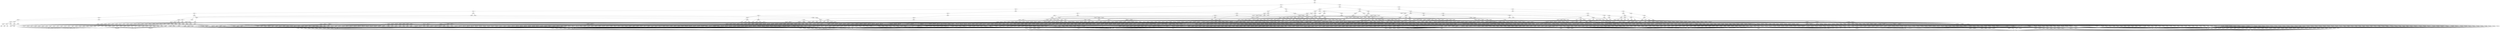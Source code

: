 # Network structure generated by ABC

digraph network {
Node26 -> Node27 [style = solid];
Node27 -> Node355 [style = solid];
Node27 -> Node273 [style = solid];
Node28 -> Node1493 [style = solid];
Node28 -> Node1488 [style = solid];
Node29 -> Node1483 [style = solid];
Node29 -> Node1478 [style = solid];
Node30 -> Node1473 [style = solid];
Node30 -> Node1468 [style = solid];
Node31 -> Node1463 [style = solid];
Node31 -> Node1458 [style = solid];
Node32 -> Node1453 [style = solid];
Node32 -> Node1448 [style = solid];
Node33 -> Node1443 [style = solid];
Node33 -> Node1438 [style = solid];
Node34 -> Node1433 [style = solid];
Node34 -> Node1428 [style = solid];
Node35 -> Node1423 [style = solid];
Node35 -> Node1418 [style = solid];
Node36 -> Node1413 [style = solid];
Node36 -> Node1408 [style = solid];
Node37 -> Node1403 [style = solid];
Node37 -> Node1398 [style = solid];
Node38 -> Node1393 [style = solid];
Node38 -> Node1388 [style = solid];
Node39 -> Node1383 [style = solid];
Node39 -> Node1378 [style = solid];
Node40 -> Node1373 [style = solid];
Node40 -> Node1368 [style = solid];
Node41 -> Node1364 [style = solid];
Node41 -> Node1359 [style = solid];
Node42 -> Node1355 [style = solid];
Node42 -> Node1350 [style = solid];
Node43 -> Node1346 [style = solid];
Node43 -> Node1341 [style = solid];
Node44 -> Node1337 [style = solid];
Node44 -> Node1332 [style = solid];
Node45 -> Node1328 [style = solid];
Node45 -> Node1323 [style = solid];
Node46 -> Node1319 [style = solid];
Node46 -> Node1314 [style = solid];
Node47 -> Node1310 [style = solid];
Node47 -> Node1305 [style = solid];
Node48 -> Node1301 [style = solid];
Node48 -> Node1296 [style = solid];
Node49 -> Node1292 [style = solid];
Node49 -> Node1287 [style = solid];
Node50 -> Node1283 [style = solid];
Node50 -> Node1278 [style = solid];
Node51 -> Node1274 [style = solid];
Node51 -> Node1269 [style = solid];
Node52 -> Node1265 [style = solid];
Node52 -> Node1260 [style = solid];
Node53 -> Node1256 [style = solid];
Node53 -> Node1251 [style = solid];
Node54 -> Node1247 [style = solid];
Node54 -> Node1242 [style = solid];
Node55 -> Node1238 [style = solid];
Node55 -> Node1233 [style = solid];
Node56 -> Node1229 [style = solid];
Node56 -> Node1224 [style = solid];
Node57 -> Node1220 [style = solid];
Node57 -> Node1215 [style = solid];
Node58 -> Node1211 [style = solid];
Node58 -> Node1206 [style = solid];
Node59 -> Node1202 [style = solid];
Node59 -> Node1197 [style = solid];
Node60 -> Node1193 [style = solid];
Node60 -> Node1188 [style = solid];
Node61 -> Node1184 [style = solid];
Node61 -> Node1179 [style = solid];
Node62 -> Node1175 [style = solid];
Node62 -> Node1170 [style = solid];
Node63 -> Node1166 [style = solid];
Node63 -> Node1161 [style = solid];
Node64 -> Node1157 [style = solid];
Node64 -> Node1153 [style = solid];
Node65 -> Node1149 [style = solid];
Node65 -> Node1145 [style = solid];
Node66 -> Node1141 [style = solid];
Node66 -> Node1137 [style = solid];
Node67 -> Node1133 [style = solid];
Node67 -> Node1129 [style = solid];
Node68 -> Node1125 [style = solid];
Node68 -> Node1121 [style = solid];
Node69 -> Node1117 [style = solid];
Node69 -> Node1113 [style = solid];
Node70 -> Node1109 [style = solid];
Node70 -> Node1105 [style = solid];
Node71 -> Node1101 [style = solid];
Node71 -> Node1097 [style = solid];
Node72 -> Node1093 [style = solid];
Node72 -> Node1089 [style = solid];
Node73 -> Node1085 [style = solid];
Node73 -> Node1081 [style = solid];
Node74 -> Node1077 [style = solid];
Node74 -> Node1073 [style = solid];
Node75 -> Node1069 [style = solid];
Node75 -> Node1065 [style = solid];
Node76 -> Node1061 [style = solid];
Node76 -> Node1057 [style = solid];
Node77 -> Node1053 [style = solid];
Node77 -> Node1049 [style = solid];
Node78 -> Node1045 [style = solid];
Node78 -> Node1041 [style = solid];
Node79 -> Node1037 [style = solid];
Node79 -> Node1033 [style = solid];
Node80 -> Node1029 [style = solid];
Node80 -> Node1025 [style = solid];
Node81 -> Node1021 [style = solid];
Node81 -> Node1017 [style = solid];
Node82 -> Node1013 [style = solid];
Node82 -> Node1009 [style = solid];
Node83 -> Node1005 [style = solid];
Node83 -> Node1001 [style = solid];
Node84 -> Node997 [style = solid];
Node84 -> Node993 [style = solid];
Node85 -> Node989 [style = solid];
Node85 -> Node985 [style = solid];
Node86 -> Node981 [style = solid];
Node86 -> Node977 [style = solid];
Node87 -> Node973 [style = solid];
Node87 -> Node969 [style = solid];
Node88 -> Node965 [style = solid];
Node88 -> Node961 [style = solid];
Node89 -> Node957 [style = solid];
Node89 -> Node953 [style = solid];
Node90 -> Node949 [style = solid];
Node90 -> Node945 [style = solid];
Node91 -> Node941 [style = solid];
Node91 -> Node937 [style = solid];
Node92 -> Node933 [style = solid];
Node92 -> Node929 [style = solid];
Node93 -> Node925 [style = solid];
Node93 -> Node921 [style = solid];
Node94 -> Node917 [style = solid];
Node94 -> Node913 [style = solid];
Node95 -> Node909 [style = solid];
Node95 -> Node905 [style = solid];
Node96 -> Node901 [style = solid];
Node96 -> Node897 [style = solid];
Node97 -> Node893 [style = solid];
Node97 -> Node889 [style = solid];
Node98 -> Node885 [style = solid];
Node98 -> Node881 [style = solid];
Node99 -> Node877 [style = solid];
Node99 -> Node873 [style = solid];
Node100 -> Node869 [style = solid];
Node100 -> Node865 [style = solid];
Node101 -> Node862 [style = solid];
Node101 -> Node858 [style = solid];
Node102 -> Node855 [style = solid];
Node102 -> Node851 [style = solid];
Node103 -> Node848 [style = solid];
Node103 -> Node844 [style = solid];
Node104 -> Node841 [style = solid];
Node104 -> Node837 [style = solid];
Node105 -> Node834 [style = solid];
Node105 -> Node830 [style = solid];
Node106 -> Node827 [style = solid];
Node106 -> Node823 [style = solid];
Node107 -> Node820 [style = solid];
Node107 -> Node816 [style = solid];
Node108 -> Node813 [style = solid];
Node108 -> Node809 [style = solid];
Node109 -> Node806 [style = solid];
Node109 -> Node802 [style = solid];
Node110 -> Node799 [style = solid];
Node110 -> Node795 [style = solid];
Node111 -> Node792 [style = solid];
Node111 -> Node788 [style = solid];
Node112 -> Node785 [style = solid];
Node112 -> Node781 [style = solid];
Node113 -> Node778 [style = solid];
Node113 -> Node774 [style = solid];
Node114 -> Node771 [style = solid];
Node114 -> Node767 [style = solid];
Node115 -> Node764 [style = solid];
Node115 -> Node760 [style = solid];
Node116 -> Node757 [style = solid];
Node116 -> Node753 [style = solid];
Node117 -> Node750 [style = solid];
Node117 -> Node746 [style = solid];
Node118 -> Node743 [style = solid];
Node118 -> Node739 [style = solid];
Node119 -> Node736 [style = solid];
Node119 -> Node732 [style = solid];
Node120 -> Node729 [style = solid];
Node120 -> Node725 [style = solid];
Node121 -> Node722 [style = solid];
Node121 -> Node718 [style = solid];
Node122 -> Node715 [style = solid];
Node122 -> Node711 [style = solid];
Node123 -> Node708 [style = solid];
Node123 -> Node704 [style = solid];
Node124 -> Node701 [style = solid];
Node124 -> Node698 [style = solid];
Node125 -> Node695 [style = solid];
Node125 -> Node692 [style = solid];
Node126 -> Node689 [style = solid];
Node126 -> Node686 [style = solid];
Node127 -> Node683 [style = solid];
Node127 -> Node680 [style = solid];
Node128 -> Node677 [style = solid];
Node128 -> Node674 [style = solid];
Node129 -> Node671 [style = solid];
Node129 -> Node668 [style = solid];
Node130 -> Node665 [style = solid];
Node130 -> Node662 [style = solid];
Node131 -> Node659 [style = solid];
Node131 -> Node656 [style = solid];
Node132 -> Node653 [style = solid];
Node132 -> Node650 [style = solid];
Node133 -> Node647 [style = solid];
Node133 -> Node644 [style = solid];
Node134 -> Node641 [style = solid];
Node134 -> Node638 [style = solid];
Node135 -> Node635 [style = solid];
Node135 -> Node632 [style = solid];
Node136 -> Node629 [style = solid];
Node136 -> Node626 [style = solid];
Node137 -> Node623 [style = solid];
Node137 -> Node620 [style = solid];
Node138 -> Node617 [style = solid];
Node138 -> Node614 [style = solid];
Node139 -> Node611 [style = solid];
Node139 -> Node608 [style = solid];
Node140 -> Node605 [style = solid];
Node140 -> Node602 [style = solid];
Node141 -> Node599 [style = solid];
Node141 -> Node596 [style = solid];
Node142 -> Node593 [style = solid];
Node142 -> Node590 [style = solid];
Node143 -> Node587 [style = solid];
Node143 -> Node584 [style = solid];
Node144 -> Node581 [style = solid];
Node144 -> Node578 [style = solid];
Node145 -> Node575 [style = solid];
Node145 -> Node572 [style = solid];
Node146 -> Node569 [style = solid];
Node146 -> Node566 [style = solid];
Node147 -> Node563 [style = solid];
Node147 -> Node560 [style = solid];
Node148 -> Node557 [style = solid];
Node148 -> Node554 [style = solid];
Node149 -> Node551 [style = solid];
Node149 -> Node548 [style = solid];
Node150 -> Node545 [style = solid];
Node150 -> Node542 [style = solid];
Node151 -> Node539 [style = solid];
Node151 -> Node536 [style = solid];
Node152 -> Node533 [style = solid];
Node152 -> Node530 [style = solid];
Node153 -> Node527 [style = solid];
Node153 -> Node524 [style = solid];
Node154 -> Node521 [style = solid];
Node154 -> Node518 [style = solid];
Node155 -> Node515 [style = solid];
Node155 -> Node512 [style = solid];
Node156 -> Node509 [style = solid];
Node156 -> Node506 [style = solid];
Node157 -> Node503 [style = solid];
Node157 -> Node500 [style = solid];
Node158 -> Node497 [style = solid];
Node158 -> Node494 [style = solid];
Node159 -> Node491 [style = solid];
Node159 -> Node488 [style = solid];
Node160 -> Node485 [style = solid];
Node160 -> Node482 [style = solid];
Node161 -> Node479 [style = solid];
Node161 -> Node476 [style = solid];
Node162 -> Node473 [style = solid];
Node162 -> Node470 [style = solid];
Node163 -> Node467 [style = solid];
Node163 -> Node464 [style = solid];
Node164 -> Node462 [style = solid];
Node164 -> Node459 [style = solid];
Node165 -> Node457 [style = solid];
Node165 -> Node454 [style = solid];
Node166 -> Node452 [style = solid];
Node166 -> Node449 [style = solid];
Node167 -> Node447 [style = solid];
Node167 -> Node444 [style = solid];
Node168 -> Node442 [style = solid];
Node168 -> Node439 [style = solid];
Node169 -> Node437 [style = solid];
Node169 -> Node435 [style = solid];
Node170 -> Node433 [style = solid];
Node170 -> Node431 [style = solid];
Node171 -> Node429 [style = solid];
Node171 -> Node427 [style = solid];
Node172 -> Node425 [style = solid];
Node172 -> Node423 [style = solid];
Node173 -> Node421 [style = solid];
Node173 -> Node419 [style = solid];
Node174 -> Node417 [style = solid];
Node174 -> Node415 [style = solid];
Node175 -> Node413 [style = solid];
Node175 -> Node411 [style = solid];
Node176 -> Node409 [style = solid];
Node176 -> Node407 [style = solid];
Node177 -> Node405 [style = solid];
Node177 -> Node403 [style = solid];
Node178 -> Node401 [style = solid];
Node178 -> Node399 [style = solid];
Node179 -> Node397 [style = solid];
Node179 -> Node395 [style = solid];
Node180 -> Node393 [style = solid];
Node180 -> Node391 [style = solid];
Node181 -> Node389 [style = solid];
Node181 -> Node387 [style = solid];
Node182 -> Node385 [style = solid];
Node182 -> Node383 [style = solid];
Node183 -> Node381 [style = solid];
Node183 -> Node379 [style = solid];
Node184 -> Node377 [style = solid];
Node184 -> Node375 [style = solid];
Node185 -> Node373 [style = solid];
Node185 -> Node371 [style = solid];
Node186 -> Node369 [style = solid];
Node186 -> Node367 [style = solid];
Node187 -> Node365 [style = solid];
Node187 -> Node364 [style = solid];
Node188 -> Node363 [style = solid];
Node188 -> Node362 [style = solid];
Node189 -> Node361 [style = solid];
Node189 -> Node360 [style = solid];
Node190 -> Node359 [style = solid];
Node190 -> Node358 [style = solid];
Node191 -> Node357 [style = solid];
Node191 -> Node356 [style = solid];
Node192 -> Node9 [style = solid];
Node192 -> Node10 [style = solid];
Node193 -> Node191 [style = solid];
Node193 -> Node192 [style = solid];
Node194 -> Node188 [style = solid];
Node194 -> Node189 [style = solid];
Node195 -> Node190 [style = solid];
Node195 -> Node194 [style = solid];
Node196 -> Node195 [style = solid];
Node196 -> Node193 [style = solid];
Node197 -> Node186 [style = solid];
Node197 -> Node187 [style = solid];
Node198 -> Node183 [style = solid];
Node198 -> Node184 [style = solid];
Node199 -> Node185 [style = solid];
Node199 -> Node198 [style = solid];
Node200 -> Node199 [style = solid];
Node200 -> Node197 [style = solid];
Node201 -> Node200 [style = solid];
Node201 -> Node196 [style = solid];
Node202 -> Node181 [style = solid];
Node202 -> Node182 [style = solid];
Node203 -> Node178 [style = solid];
Node203 -> Node179 [style = solid];
Node204 -> Node180 [style = solid];
Node204 -> Node203 [style = solid];
Node205 -> Node204 [style = solid];
Node205 -> Node202 [style = solid];
Node206 -> Node176 [style = solid];
Node206 -> Node177 [style = solid];
Node207 -> Node173 [style = solid];
Node207 -> Node174 [style = solid];
Node208 -> Node175 [style = solid];
Node208 -> Node207 [style = solid];
Node209 -> Node208 [style = solid];
Node209 -> Node206 [style = solid];
Node210 -> Node209 [style = solid];
Node210 -> Node205 [style = solid];
Node211 -> Node210 [style = solid];
Node211 -> Node201 [style = solid];
Node212 -> Node171 [style = solid];
Node212 -> Node172 [style = solid];
Node213 -> Node168 [style = solid];
Node213 -> Node169 [style = solid];
Node214 -> Node170 [style = solid];
Node214 -> Node213 [style = solid];
Node215 -> Node214 [style = solid];
Node215 -> Node212 [style = solid];
Node216 -> Node166 [style = solid];
Node216 -> Node167 [style = solid];
Node217 -> Node163 [style = solid];
Node217 -> Node164 [style = solid];
Node218 -> Node165 [style = solid];
Node218 -> Node217 [style = solid];
Node219 -> Node218 [style = solid];
Node219 -> Node216 [style = solid];
Node220 -> Node219 [style = solid];
Node220 -> Node215 [style = solid];
Node221 -> Node161 [style = solid];
Node221 -> Node162 [style = solid];
Node222 -> Node158 [style = solid];
Node222 -> Node159 [style = solid];
Node223 -> Node160 [style = solid];
Node223 -> Node222 [style = solid];
Node224 -> Node223 [style = solid];
Node224 -> Node221 [style = solid];
Node225 -> Node155 [style = solid];
Node225 -> Node156 [style = solid];
Node226 -> Node157 [style = solid];
Node226 -> Node225 [style = solid];
Node227 -> Node152 [style = solid];
Node227 -> Node153 [style = solid];
Node228 -> Node154 [style = solid];
Node228 -> Node227 [style = solid];
Node229 -> Node228 [style = solid];
Node229 -> Node226 [style = solid];
Node230 -> Node229 [style = solid];
Node230 -> Node224 [style = solid];
Node231 -> Node230 [style = solid];
Node231 -> Node220 [style = solid];
Node232 -> Node231 [style = solid];
Node232 -> Node211 [style = solid];
Node233 -> Node150 [style = solid];
Node233 -> Node151 [style = solid];
Node234 -> Node147 [style = solid];
Node234 -> Node148 [style = solid];
Node235 -> Node149 [style = solid];
Node235 -> Node234 [style = solid];
Node236 -> Node235 [style = solid];
Node236 -> Node233 [style = solid];
Node237 -> Node145 [style = solid];
Node237 -> Node146 [style = solid];
Node238 -> Node142 [style = solid];
Node238 -> Node143 [style = solid];
Node239 -> Node144 [style = solid];
Node239 -> Node238 [style = solid];
Node240 -> Node239 [style = solid];
Node240 -> Node237 [style = solid];
Node241 -> Node240 [style = solid];
Node241 -> Node236 [style = solid];
Node242 -> Node140 [style = solid];
Node242 -> Node141 [style = solid];
Node243 -> Node137 [style = solid];
Node243 -> Node138 [style = solid];
Node244 -> Node139 [style = solid];
Node244 -> Node243 [style = solid];
Node245 -> Node244 [style = solid];
Node245 -> Node242 [style = solid];
Node246 -> Node135 [style = solid];
Node246 -> Node136 [style = solid];
Node247 -> Node132 [style = solid];
Node247 -> Node133 [style = solid];
Node248 -> Node134 [style = solid];
Node248 -> Node247 [style = solid];
Node249 -> Node248 [style = solid];
Node249 -> Node246 [style = solid];
Node250 -> Node249 [style = solid];
Node250 -> Node245 [style = solid];
Node251 -> Node250 [style = solid];
Node251 -> Node241 [style = solid];
Node252 -> Node130 [style = solid];
Node252 -> Node131 [style = solid];
Node253 -> Node127 [style = solid];
Node253 -> Node128 [style = solid];
Node254 -> Node129 [style = solid];
Node254 -> Node253 [style = solid];
Node255 -> Node254 [style = solid];
Node255 -> Node252 [style = solid];
Node256 -> Node125 [style = solid];
Node256 -> Node126 [style = solid];
Node257 -> Node122 [style = solid];
Node257 -> Node123 [style = solid];
Node258 -> Node124 [style = solid];
Node258 -> Node257 [style = solid];
Node259 -> Node258 [style = solid];
Node259 -> Node256 [style = solid];
Node260 -> Node259 [style = solid];
Node260 -> Node255 [style = solid];
Node261 -> Node120 [style = solid];
Node261 -> Node121 [style = solid];
Node262 -> Node117 [style = solid];
Node262 -> Node118 [style = solid];
Node263 -> Node119 [style = solid];
Node263 -> Node262 [style = solid];
Node264 -> Node263 [style = solid];
Node264 -> Node261 [style = solid];
Node265 -> Node114 [style = solid];
Node265 -> Node115 [style = solid];
Node266 -> Node116 [style = solid];
Node266 -> Node265 [style = solid];
Node267 -> Node111 [style = solid];
Node267 -> Node112 [style = solid];
Node268 -> Node113 [style = solid];
Node268 -> Node267 [style = solid];
Node269 -> Node268 [style = solid];
Node269 -> Node266 [style = solid];
Node270 -> Node269 [style = solid];
Node270 -> Node264 [style = solid];
Node271 -> Node270 [style = solid];
Node271 -> Node260 [style = solid];
Node272 -> Node271 [style = solid];
Node272 -> Node251 [style = solid];
Node273 -> Node272 [style = solid];
Node273 -> Node232 [style = solid];
Node274 -> Node109 [style = solid];
Node274 -> Node110 [style = solid];
Node275 -> Node106 [style = solid];
Node275 -> Node107 [style = solid];
Node276 -> Node108 [style = solid];
Node276 -> Node275 [style = solid];
Node277 -> Node276 [style = solid];
Node277 -> Node274 [style = solid];
Node278 -> Node104 [style = solid];
Node278 -> Node105 [style = solid];
Node279 -> Node101 [style = solid];
Node279 -> Node102 [style = solid];
Node280 -> Node103 [style = solid];
Node280 -> Node279 [style = solid];
Node281 -> Node280 [style = solid];
Node281 -> Node278 [style = solid];
Node282 -> Node281 [style = solid];
Node282 -> Node277 [style = solid];
Node283 -> Node99 [style = solid];
Node283 -> Node100 [style = solid];
Node284 -> Node96 [style = solid];
Node284 -> Node97 [style = solid];
Node285 -> Node98 [style = solid];
Node285 -> Node284 [style = solid];
Node286 -> Node285 [style = solid];
Node286 -> Node283 [style = solid];
Node287 -> Node94 [style = solid];
Node287 -> Node95 [style = solid];
Node288 -> Node91 [style = solid];
Node288 -> Node92 [style = solid];
Node289 -> Node93 [style = solid];
Node289 -> Node288 [style = solid];
Node290 -> Node289 [style = solid];
Node290 -> Node287 [style = solid];
Node291 -> Node290 [style = solid];
Node291 -> Node286 [style = solid];
Node292 -> Node291 [style = solid];
Node292 -> Node282 [style = solid];
Node293 -> Node89 [style = solid];
Node293 -> Node90 [style = solid];
Node294 -> Node86 [style = solid];
Node294 -> Node87 [style = solid];
Node295 -> Node88 [style = solid];
Node295 -> Node294 [style = solid];
Node296 -> Node295 [style = solid];
Node296 -> Node293 [style = solid];
Node297 -> Node84 [style = solid];
Node297 -> Node85 [style = solid];
Node298 -> Node81 [style = solid];
Node298 -> Node82 [style = solid];
Node299 -> Node83 [style = solid];
Node299 -> Node298 [style = solid];
Node300 -> Node299 [style = solid];
Node300 -> Node297 [style = solid];
Node301 -> Node300 [style = solid];
Node301 -> Node296 [style = solid];
Node302 -> Node79 [style = solid];
Node302 -> Node80 [style = solid];
Node303 -> Node76 [style = solid];
Node303 -> Node77 [style = solid];
Node304 -> Node78 [style = solid];
Node304 -> Node303 [style = solid];
Node305 -> Node304 [style = solid];
Node305 -> Node302 [style = solid];
Node306 -> Node73 [style = solid];
Node306 -> Node74 [style = solid];
Node307 -> Node75 [style = solid];
Node307 -> Node306 [style = solid];
Node308 -> Node70 [style = solid];
Node308 -> Node71 [style = solid];
Node309 -> Node72 [style = solid];
Node309 -> Node308 [style = solid];
Node310 -> Node309 [style = solid];
Node310 -> Node307 [style = solid];
Node311 -> Node310 [style = solid];
Node311 -> Node305 [style = solid];
Node312 -> Node311 [style = solid];
Node312 -> Node301 [style = solid];
Node313 -> Node312 [style = solid];
Node313 -> Node292 [style = solid];
Node314 -> Node68 [style = solid];
Node314 -> Node69 [style = solid];
Node315 -> Node65 [style = solid];
Node315 -> Node66 [style = solid];
Node316 -> Node67 [style = solid];
Node316 -> Node315 [style = solid];
Node317 -> Node316 [style = solid];
Node317 -> Node314 [style = solid];
Node318 -> Node63 [style = solid];
Node318 -> Node64 [style = solid];
Node319 -> Node60 [style = solid];
Node319 -> Node61 [style = solid];
Node320 -> Node62 [style = solid];
Node320 -> Node319 [style = solid];
Node321 -> Node320 [style = solid];
Node321 -> Node318 [style = solid];
Node322 -> Node321 [style = solid];
Node322 -> Node317 [style = solid];
Node323 -> Node58 [style = solid];
Node323 -> Node59 [style = solid];
Node324 -> Node55 [style = solid];
Node324 -> Node56 [style = solid];
Node325 -> Node57 [style = solid];
Node325 -> Node324 [style = solid];
Node326 -> Node325 [style = solid];
Node326 -> Node323 [style = solid];
Node327 -> Node52 [style = solid];
Node327 -> Node53 [style = solid];
Node328 -> Node54 [style = solid];
Node328 -> Node327 [style = solid];
Node329 -> Node49 [style = solid];
Node329 -> Node50 [style = solid];
Node330 -> Node51 [style = solid];
Node330 -> Node329 [style = solid];
Node331 -> Node330 [style = solid];
Node331 -> Node328 [style = solid];
Node332 -> Node331 [style = solid];
Node332 -> Node326 [style = solid];
Node333 -> Node332 [style = solid];
Node333 -> Node322 [style = solid];
Node334 -> Node47 [style = solid];
Node334 -> Node48 [style = solid];
Node335 -> Node44 [style = solid];
Node335 -> Node45 [style = solid];
Node336 -> Node46 [style = solid];
Node336 -> Node335 [style = solid];
Node337 -> Node336 [style = solid];
Node337 -> Node334 [style = solid];
Node338 -> Node42 [style = solid];
Node338 -> Node43 [style = solid];
Node339 -> Node39 [style = solid];
Node339 -> Node40 [style = solid];
Node340 -> Node41 [style = solid];
Node340 -> Node339 [style = solid];
Node341 -> Node340 [style = solid];
Node341 -> Node338 [style = solid];
Node342 -> Node341 [style = solid];
Node342 -> Node337 [style = solid];
Node343 -> Node37 [style = solid];
Node343 -> Node38 [style = solid];
Node344 -> Node34 [style = solid];
Node344 -> Node35 [style = solid];
Node345 -> Node36 [style = solid];
Node345 -> Node344 [style = solid];
Node346 -> Node345 [style = solid];
Node346 -> Node343 [style = solid];
Node347 -> Node31 [style = solid];
Node347 -> Node32 [style = solid];
Node348 -> Node33 [style = solid];
Node348 -> Node347 [style = solid];
Node349 -> Node28 [style = solid];
Node349 -> Node29 [style = solid];
Node350 -> Node30 [style = solid];
Node350 -> Node349 [style = solid];
Node351 -> Node350 [style = solid];
Node351 -> Node348 [style = solid];
Node352 -> Node351 [style = solid];
Node352 -> Node346 [style = solid];
Node353 -> Node352 [style = solid];
Node353 -> Node342 [style = solid];
Node354 -> Node353 [style = solid];
Node354 -> Node333 [style = solid];
Node355 -> Node354 [style = solid];
Node355 -> Node313 [style = solid];
Node356 -> Node9 [style = solid];
Node356 -> Node10 [style = solid];
Node357 -> Node7 [style = solid];
Node357 -> Node8 [style = solid];
Node358 -> Node9 [style = solid];
Node358 -> Node10 [style = solid];
Node359 -> Node6 [style = solid];
Node359 -> Node8 [style = solid];
Node360 -> Node19 [style = solid];
Node360 -> Node20 [style = solid];
Node361 -> Node14 [style = solid];
Node361 -> Node15 [style = solid];
Node362 -> Node21 [style = solid];
Node362 -> Node23 [style = solid];
Node363 -> Node14 [style = solid];
Node363 -> Node15 [style = solid];
Node364 -> Node22 [style = solid];
Node364 -> Node23 [style = solid];
Node365 -> Node14 [style = solid];
Node365 -> Node15 [style = solid];
Node366 -> Node15 [style = solid];
Node366 -> Node19 [style = solid];
Node367 -> Node20 [style = solid];
Node367 -> Node366 [style = solid];
Node368 -> Node12 [style = solid];
Node368 -> Node13 [style = solid];
Node369 -> Node14 [style = solid];
Node369 -> Node368 [style = solid];
Node370 -> Node15 [style = solid];
Node370 -> Node19 [style = solid];
Node371 -> Node20 [style = solid];
Node371 -> Node370 [style = solid];
Node372 -> Node11 [style = solid];
Node372 -> Node13 [style = solid];
Node373 -> Node14 [style = solid];
Node373 -> Node372 [style = solid];
Node374 -> Node18 [style = solid];
Node374 -> Node19 [style = solid];
Node375 -> Node20 [style = solid];
Node375 -> Node374 [style = solid];
Node376 -> Node14 [style = solid];
Node376 -> Node15 [style = solid];
Node377 -> Node17 [style = solid];
Node377 -> Node376 [style = solid];
Node378 -> Node18 [style = solid];
Node378 -> Node19 [style = solid];
Node379 -> Node20 [style = solid];
Node379 -> Node378 [style = solid];
Node380 -> Node14 [style = solid];
Node380 -> Node15 [style = solid];
Node381 -> Node16 [style = solid];
Node381 -> Node380 [style = solid];
Node382 -> Node15 [style = solid];
Node382 -> Node21 [style = solid];
Node383 -> Node23 [style = solid];
Node383 -> Node382 [style = solid];
Node384 -> Node12 [style = solid];
Node384 -> Node13 [style = solid];
Node385 -> Node14 [style = solid];
Node385 -> Node384 [style = solid];
Node386 -> Node15 [style = solid];
Node386 -> Node21 [style = solid];
Node387 -> Node23 [style = solid];
Node387 -> Node386 [style = solid];
Node388 -> Node11 [style = solid];
Node388 -> Node13 [style = solid];
Node389 -> Node14 [style = solid];
Node389 -> Node388 [style = solid];
Node390 -> Node20 [style = solid];
Node390 -> Node21 [style = solid];
Node391 -> Node23 [style = solid];
Node391 -> Node390 [style = solid];
Node392 -> Node4 [style = solid];
Node392 -> Node5 [style = solid];
Node393 -> Node19 [style = solid];
Node393 -> Node392 [style = solid];
Node394 -> Node19 [style = solid];
Node394 -> Node21 [style = solid];
Node395 -> Node23 [style = solid];
Node395 -> Node394 [style = solid];
Node396 -> Node4 [style = solid];
Node396 -> Node5 [style = solid];
Node397 -> Node18 [style = solid];
Node397 -> Node396 [style = solid];
Node398 -> Node20 [style = solid];
Node398 -> Node21 [style = solid];
Node399 -> Node23 [style = solid];
Node399 -> Node398 [style = solid];
Node400 -> Node4 [style = solid];
Node400 -> Node5 [style = solid];
Node401 -> Node19 [style = solid];
Node401 -> Node400 [style = solid];
Node402 -> Node15 [style = solid];
Node402 -> Node22 [style = solid];
Node403 -> Node23 [style = solid];
Node403 -> Node402 [style = solid];
Node404 -> Node12 [style = solid];
Node404 -> Node13 [style = solid];
Node405 -> Node14 [style = solid];
Node405 -> Node404 [style = solid];
Node406 -> Node15 [style = solid];
Node406 -> Node22 [style = solid];
Node407 -> Node23 [style = solid];
Node407 -> Node406 [style = solid];
Node408 -> Node11 [style = solid];
Node408 -> Node13 [style = solid];
Node409 -> Node14 [style = solid];
Node409 -> Node408 [style = solid];
Node410 -> Node20 [style = solid];
Node410 -> Node22 [style = solid];
Node411 -> Node23 [style = solid];
Node411 -> Node410 [style = solid];
Node412 -> Node4 [style = solid];
Node412 -> Node5 [style = solid];
Node413 -> Node19 [style = solid];
Node413 -> Node412 [style = solid];
Node414 -> Node19 [style = solid];
Node414 -> Node22 [style = solid];
Node415 -> Node23 [style = solid];
Node415 -> Node414 [style = solid];
Node416 -> Node4 [style = solid];
Node416 -> Node5 [style = solid];
Node417 -> Node18 [style = solid];
Node417 -> Node416 [style = solid];
Node418 -> Node20 [style = solid];
Node418 -> Node22 [style = solid];
Node419 -> Node23 [style = solid];
Node419 -> Node418 [style = solid];
Node420 -> Node4 [style = solid];
Node420 -> Node5 [style = solid];
Node421 -> Node19 [style = solid];
Node421 -> Node420 [style = solid];
Node422 -> Node22 [style = solid];
Node422 -> Node24 [style = solid];
Node423 -> Node25 [style = solid];
Node423 -> Node422 [style = solid];
Node424 -> Node14 [style = solid];
Node424 -> Node15 [style = solid];
Node425 -> Node21 [style = solid];
Node425 -> Node424 [style = solid];
Node426 -> Node22 [style = solid];
Node426 -> Node24 [style = solid];
Node427 -> Node25 [style = solid];
Node427 -> Node426 [style = solid];
Node428 -> Node14 [style = solid];
Node428 -> Node15 [style = solid];
Node429 -> Node21 [style = solid];
Node429 -> Node428 [style = solid];
Node430 -> Node22 [style = solid];
Node430 -> Node24 [style = solid];
Node431 -> Node25 [style = solid];
Node431 -> Node430 [style = solid];
Node432 -> Node14 [style = solid];
Node432 -> Node15 [style = solid];
Node433 -> Node21 [style = solid];
Node433 -> Node432 [style = solid];
Node434 -> Node22 [style = solid];
Node434 -> Node24 [style = solid];
Node435 -> Node25 [style = solid];
Node435 -> Node434 [style = solid];
Node436 -> Node14 [style = solid];
Node436 -> Node15 [style = solid];
Node437 -> Node21 [style = solid];
Node437 -> Node436 [style = solid];
Node438 -> Node19 [style = solid];
Node438 -> Node21 [style = solid];
Node439 -> Node23 [style = solid];
Node439 -> Node438 [style = solid];
Node440 -> Node16 [style = solid];
Node440 -> Node17 [style = solid];
Node441 -> Node4 [style = solid];
Node441 -> Node5 [style = solid];
Node442 -> Node441 [style = solid];
Node442 -> Node440 [style = solid];
Node443 -> Node19 [style = solid];
Node443 -> Node22 [style = solid];
Node444 -> Node23 [style = solid];
Node444 -> Node443 [style = solid];
Node445 -> Node16 [style = solid];
Node445 -> Node17 [style = solid];
Node446 -> Node4 [style = solid];
Node446 -> Node5 [style = solid];
Node447 -> Node446 [style = solid];
Node447 -> Node445 [style = solid];
Node448 -> Node21 [style = solid];
Node448 -> Node22 [style = solid];
Node449 -> Node25 [style = solid];
Node449 -> Node448 [style = solid];
Node450 -> Node19 [style = solid];
Node450 -> Node20 [style = solid];
Node451 -> Node4 [style = solid];
Node451 -> Node5 [style = solid];
Node452 -> Node451 [style = solid];
Node452 -> Node450 [style = solid];
Node453 -> Node23 [style = solid];
Node453 -> Node24 [style = solid];
Node454 -> Node25 [style = solid];
Node454 -> Node453 [style = solid];
Node455 -> Node19 [style = solid];
Node455 -> Node20 [style = solid];
Node456 -> Node4 [style = solid];
Node456 -> Node5 [style = solid];
Node457 -> Node456 [style = solid];
Node457 -> Node455 [style = solid];
Node458 -> Node21 [style = solid];
Node458 -> Node22 [style = solid];
Node459 -> Node24 [style = solid];
Node459 -> Node458 [style = solid];
Node460 -> Node19 [style = solid];
Node460 -> Node20 [style = solid];
Node461 -> Node4 [style = solid];
Node461 -> Node5 [style = solid];
Node462 -> Node461 [style = solid];
Node462 -> Node460 [style = solid];
Node463 -> Node23 [style = solid];
Node463 -> Node24 [style = solid];
Node464 -> Node25 [style = solid];
Node464 -> Node463 [style = solid];
Node465 -> Node19 [style = solid];
Node465 -> Node20 [style = solid];
Node466 -> Node4 [style = solid];
Node466 -> Node5 [style = solid];
Node467 -> Node466 [style = solid];
Node467 -> Node465 [style = solid];
Node468 -> Node19 [style = solid];
Node468 -> Node20 [style = solid];
Node469 -> Node17 [style = solid];
Node469 -> Node18 [style = solid];
Node470 -> Node469 [style = solid];
Node470 -> Node468 [style = solid];
Node471 -> Node14 [style = solid];
Node471 -> Node15 [style = solid];
Node472 -> Node12 [style = solid];
Node472 -> Node13 [style = solid];
Node473 -> Node472 [style = solid];
Node473 -> Node471 [style = solid];
Node474 -> Node19 [style = solid];
Node474 -> Node20 [style = solid];
Node475 -> Node17 [style = solid];
Node475 -> Node18 [style = solid];
Node476 -> Node475 [style = solid];
Node476 -> Node474 [style = solid];
Node477 -> Node14 [style = solid];
Node477 -> Node15 [style = solid];
Node478 -> Node11 [style = solid];
Node478 -> Node13 [style = solid];
Node479 -> Node478 [style = solid];
Node479 -> Node477 [style = solid];
Node480 -> Node19 [style = solid];
Node480 -> Node20 [style = solid];
Node481 -> Node16 [style = solid];
Node481 -> Node18 [style = solid];
Node482 -> Node481 [style = solid];
Node482 -> Node480 [style = solid];
Node483 -> Node14 [style = solid];
Node483 -> Node15 [style = solid];
Node484 -> Node12 [style = solid];
Node484 -> Node13 [style = solid];
Node485 -> Node484 [style = solid];
Node485 -> Node483 [style = solid];
Node486 -> Node19 [style = solid];
Node486 -> Node20 [style = solid];
Node487 -> Node16 [style = solid];
Node487 -> Node18 [style = solid];
Node488 -> Node487 [style = solid];
Node488 -> Node486 [style = solid];
Node489 -> Node14 [style = solid];
Node489 -> Node15 [style = solid];
Node490 -> Node11 [style = solid];
Node490 -> Node13 [style = solid];
Node491 -> Node490 [style = solid];
Node491 -> Node489 [style = solid];
Node492 -> Node21 [style = solid];
Node492 -> Node23 [style = solid];
Node493 -> Node19 [style = solid];
Node493 -> Node20 [style = solid];
Node494 -> Node493 [style = solid];
Node494 -> Node492 [style = solid];
Node495 -> Node4 [style = solid];
Node495 -> Node5 [style = solid];
Node496 -> Node2 [style = solid];
Node496 -> Node3 [style = solid];
Node497 -> Node496 [style = solid];
Node497 -> Node495 [style = solid];
Node498 -> Node21 [style = solid];
Node498 -> Node23 [style = solid];
Node499 -> Node19 [style = solid];
Node499 -> Node20 [style = solid];
Node500 -> Node499 [style = solid];
Node500 -> Node498 [style = solid];
Node501 -> Node4 [style = solid];
Node501 -> Node5 [style = solid];
Node502 -> Node1 [style = solid];
Node502 -> Node3 [style = solid];
Node503 -> Node502 [style = solid];
Node503 -> Node501 [style = solid];
Node504 -> Node21 [style = solid];
Node504 -> Node23 [style = solid];
Node505 -> Node18 [style = solid];
Node505 -> Node19 [style = solid];
Node506 -> Node505 [style = solid];
Node506 -> Node504 [style = solid];
Node507 -> Node4 [style = solid];
Node507 -> Node5 [style = solid];
Node508 -> Node2 [style = solid];
Node508 -> Node3 [style = solid];
Node509 -> Node508 [style = solid];
Node509 -> Node507 [style = solid];
Node510 -> Node21 [style = solid];
Node510 -> Node23 [style = solid];
Node511 -> Node18 [style = solid];
Node511 -> Node19 [style = solid];
Node512 -> Node511 [style = solid];
Node512 -> Node510 [style = solid];
Node513 -> Node4 [style = solid];
Node513 -> Node5 [style = solid];
Node514 -> Node1 [style = solid];
Node514 -> Node3 [style = solid];
Node515 -> Node514 [style = solid];
Node515 -> Node513 [style = solid];
Node516 -> Node21 [style = solid];
Node516 -> Node23 [style = solid];
Node517 -> Node19 [style = solid];
Node517 -> Node20 [style = solid];
Node518 -> Node517 [style = solid];
Node518 -> Node516 [style = solid];
Node519 -> Node4 [style = solid];
Node519 -> Node5 [style = solid];
Node520 -> Node2 [style = solid];
Node520 -> Node3 [style = solid];
Node521 -> Node520 [style = solid];
Node521 -> Node519 [style = solid];
Node522 -> Node21 [style = solid];
Node522 -> Node23 [style = solid];
Node523 -> Node19 [style = solid];
Node523 -> Node20 [style = solid];
Node524 -> Node523 [style = solid];
Node524 -> Node522 [style = solid];
Node525 -> Node4 [style = solid];
Node525 -> Node5 [style = solid];
Node526 -> Node1 [style = solid];
Node526 -> Node3 [style = solid];
Node527 -> Node526 [style = solid];
Node527 -> Node525 [style = solid];
Node528 -> Node22 [style = solid];
Node528 -> Node23 [style = solid];
Node529 -> Node19 [style = solid];
Node529 -> Node20 [style = solid];
Node530 -> Node529 [style = solid];
Node530 -> Node528 [style = solid];
Node531 -> Node4 [style = solid];
Node531 -> Node5 [style = solid];
Node532 -> Node2 [style = solid];
Node532 -> Node3 [style = solid];
Node533 -> Node532 [style = solid];
Node533 -> Node531 [style = solid];
Node534 -> Node22 [style = solid];
Node534 -> Node23 [style = solid];
Node535 -> Node19 [style = solid];
Node535 -> Node20 [style = solid];
Node536 -> Node535 [style = solid];
Node536 -> Node534 [style = solid];
Node537 -> Node4 [style = solid];
Node537 -> Node5 [style = solid];
Node538 -> Node1 [style = solid];
Node538 -> Node3 [style = solid];
Node539 -> Node538 [style = solid];
Node539 -> Node537 [style = solid];
Node540 -> Node22 [style = solid];
Node540 -> Node23 [style = solid];
Node541 -> Node18 [style = solid];
Node541 -> Node19 [style = solid];
Node542 -> Node541 [style = solid];
Node542 -> Node540 [style = solid];
Node543 -> Node4 [style = solid];
Node543 -> Node5 [style = solid];
Node544 -> Node2 [style = solid];
Node544 -> Node3 [style = solid];
Node545 -> Node544 [style = solid];
Node545 -> Node543 [style = solid];
Node546 -> Node22 [style = solid];
Node546 -> Node23 [style = solid];
Node547 -> Node18 [style = solid];
Node547 -> Node19 [style = solid];
Node548 -> Node547 [style = solid];
Node548 -> Node546 [style = solid];
Node549 -> Node4 [style = solid];
Node549 -> Node5 [style = solid];
Node550 -> Node1 [style = solid];
Node550 -> Node3 [style = solid];
Node551 -> Node550 [style = solid];
Node551 -> Node549 [style = solid];
Node552 -> Node22 [style = solid];
Node552 -> Node23 [style = solid];
Node553 -> Node19 [style = solid];
Node553 -> Node20 [style = solid];
Node554 -> Node553 [style = solid];
Node554 -> Node552 [style = solid];
Node555 -> Node4 [style = solid];
Node555 -> Node5 [style = solid];
Node556 -> Node2 [style = solid];
Node556 -> Node3 [style = solid];
Node557 -> Node556 [style = solid];
Node557 -> Node555 [style = solid];
Node558 -> Node22 [style = solid];
Node558 -> Node23 [style = solid];
Node559 -> Node19 [style = solid];
Node559 -> Node20 [style = solid];
Node560 -> Node559 [style = solid];
Node560 -> Node558 [style = solid];
Node561 -> Node4 [style = solid];
Node561 -> Node5 [style = solid];
Node562 -> Node1 [style = solid];
Node562 -> Node3 [style = solid];
Node563 -> Node562 [style = solid];
Node563 -> Node561 [style = solid];
Node564 -> Node23 [style = solid];
Node564 -> Node24 [style = solid];
Node565 -> Node21 [style = solid];
Node565 -> Node22 [style = solid];
Node566 -> Node565 [style = solid];
Node566 -> Node564 [style = solid];
Node567 -> Node19 [style = solid];
Node567 -> Node20 [style = solid];
Node568 -> Node4 [style = solid];
Node568 -> Node5 [style = solid];
Node569 -> Node568 [style = solid];
Node569 -> Node567 [style = solid];
Node570 -> Node23 [style = solid];
Node570 -> Node24 [style = solid];
Node571 -> Node21 [style = solid];
Node571 -> Node22 [style = solid];
Node572 -> Node571 [style = solid];
Node572 -> Node570 [style = solid];
Node573 -> Node19 [style = solid];
Node573 -> Node20 [style = solid];
Node574 -> Node4 [style = solid];
Node574 -> Node5 [style = solid];
Node575 -> Node574 [style = solid];
Node575 -> Node573 [style = solid];
Node576 -> Node24 [style = solid];
Node576 -> Node25 [style = solid];
Node577 -> Node21 [style = solid];
Node577 -> Node22 [style = solid];
Node578 -> Node577 [style = solid];
Node578 -> Node576 [style = solid];
Node579 -> Node14 [style = solid];
Node579 -> Node15 [style = solid];
Node580 -> Node12 [style = solid];
Node580 -> Node13 [style = solid];
Node581 -> Node580 [style = solid];
Node581 -> Node579 [style = solid];
Node582 -> Node24 [style = solid];
Node582 -> Node25 [style = solid];
Node583 -> Node21 [style = solid];
Node583 -> Node22 [style = solid];
Node584 -> Node583 [style = solid];
Node584 -> Node582 [style = solid];
Node585 -> Node14 [style = solid];
Node585 -> Node15 [style = solid];
Node586 -> Node11 [style = solid];
Node586 -> Node13 [style = solid];
Node587 -> Node586 [style = solid];
Node587 -> Node585 [style = solid];
Node588 -> Node24 [style = solid];
Node588 -> Node25 [style = solid];
Node589 -> Node21 [style = solid];
Node589 -> Node22 [style = solid];
Node590 -> Node589 [style = solid];
Node590 -> Node588 [style = solid];
Node591 -> Node19 [style = solid];
Node591 -> Node20 [style = solid];
Node592 -> Node4 [style = solid];
Node592 -> Node5 [style = solid];
Node593 -> Node592 [style = solid];
Node593 -> Node591 [style = solid];
Node594 -> Node24 [style = solid];
Node594 -> Node25 [style = solid];
Node595 -> Node21 [style = solid];
Node595 -> Node22 [style = solid];
Node596 -> Node595 [style = solid];
Node596 -> Node594 [style = solid];
Node597 -> Node18 [style = solid];
Node597 -> Node19 [style = solid];
Node598 -> Node4 [style = solid];
Node598 -> Node5 [style = solid];
Node599 -> Node598 [style = solid];
Node599 -> Node597 [style = solid];
Node600 -> Node24 [style = solid];
Node600 -> Node25 [style = solid];
Node601 -> Node21 [style = solid];
Node601 -> Node22 [style = solid];
Node602 -> Node601 [style = solid];
Node602 -> Node600 [style = solid];
Node603 -> Node19 [style = solid];
Node603 -> Node20 [style = solid];
Node604 -> Node4 [style = solid];
Node604 -> Node5 [style = solid];
Node605 -> Node604 [style = solid];
Node605 -> Node603 [style = solid];
Node606 -> Node24 [style = solid];
Node606 -> Node25 [style = solid];
Node607 -> Node21 [style = solid];
Node607 -> Node22 [style = solid];
Node608 -> Node607 [style = solid];
Node608 -> Node606 [style = solid];
Node609 -> Node14 [style = solid];
Node609 -> Node15 [style = solid];
Node610 -> Node12 [style = solid];
Node610 -> Node13 [style = solid];
Node611 -> Node610 [style = solid];
Node611 -> Node609 [style = solid];
Node612 -> Node24 [style = solid];
Node612 -> Node25 [style = solid];
Node613 -> Node21 [style = solid];
Node613 -> Node22 [style = solid];
Node614 -> Node613 [style = solid];
Node614 -> Node612 [style = solid];
Node615 -> Node14 [style = solid];
Node615 -> Node15 [style = solid];
Node616 -> Node11 [style = solid];
Node616 -> Node13 [style = solid];
Node617 -> Node616 [style = solid];
Node617 -> Node615 [style = solid];
Node618 -> Node24 [style = solid];
Node618 -> Node25 [style = solid];
Node619 -> Node21 [style = solid];
Node619 -> Node22 [style = solid];
Node620 -> Node619 [style = solid];
Node620 -> Node618 [style = solid];
Node621 -> Node19 [style = solid];
Node621 -> Node20 [style = solid];
Node622 -> Node4 [style = solid];
Node622 -> Node5 [style = solid];
Node623 -> Node622 [style = solid];
Node623 -> Node621 [style = solid];
Node624 -> Node24 [style = solid];
Node624 -> Node25 [style = solid];
Node625 -> Node21 [style = solid];
Node625 -> Node22 [style = solid];
Node626 -> Node625 [style = solid];
Node626 -> Node624 [style = solid];
Node627 -> Node18 [style = solid];
Node627 -> Node19 [style = solid];
Node628 -> Node4 [style = solid];
Node628 -> Node5 [style = solid];
Node629 -> Node628 [style = solid];
Node629 -> Node627 [style = solid];
Node630 -> Node24 [style = solid];
Node630 -> Node25 [style = solid];
Node631 -> Node21 [style = solid];
Node631 -> Node22 [style = solid];
Node632 -> Node631 [style = solid];
Node632 -> Node630 [style = solid];
Node633 -> Node19 [style = solid];
Node633 -> Node20 [style = solid];
Node634 -> Node4 [style = solid];
Node634 -> Node5 [style = solid];
Node635 -> Node634 [style = solid];
Node635 -> Node633 [style = solid];
Node636 -> Node23 [style = solid];
Node636 -> Node24 [style = solid];
Node637 -> Node21 [style = solid];
Node637 -> Node22 [style = solid];
Node638 -> Node637 [style = solid];
Node638 -> Node636 [style = solid];
Node639 -> Node19 [style = solid];
Node639 -> Node20 [style = solid];
Node640 -> Node4 [style = solid];
Node640 -> Node5 [style = solid];
Node641 -> Node640 [style = solid];
Node641 -> Node639 [style = solid];
Node642 -> Node24 [style = solid];
Node642 -> Node25 [style = solid];
Node643 -> Node21 [style = solid];
Node643 -> Node22 [style = solid];
Node644 -> Node643 [style = solid];
Node644 -> Node642 [style = solid];
Node645 -> Node14 [style = solid];
Node645 -> Node15 [style = solid];
Node646 -> Node12 [style = solid];
Node646 -> Node13 [style = solid];
Node647 -> Node646 [style = solid];
Node647 -> Node645 [style = solid];
Node648 -> Node24 [style = solid];
Node648 -> Node25 [style = solid];
Node649 -> Node21 [style = solid];
Node649 -> Node22 [style = solid];
Node650 -> Node649 [style = solid];
Node650 -> Node648 [style = solid];
Node651 -> Node14 [style = solid];
Node651 -> Node15 [style = solid];
Node652 -> Node11 [style = solid];
Node652 -> Node13 [style = solid];
Node653 -> Node652 [style = solid];
Node653 -> Node651 [style = solid];
Node654 -> Node24 [style = solid];
Node654 -> Node25 [style = solid];
Node655 -> Node21 [style = solid];
Node655 -> Node22 [style = solid];
Node656 -> Node655 [style = solid];
Node656 -> Node654 [style = solid];
Node657 -> Node19 [style = solid];
Node657 -> Node20 [style = solid];
Node658 -> Node4 [style = solid];
Node658 -> Node5 [style = solid];
Node659 -> Node658 [style = solid];
Node659 -> Node657 [style = solid];
Node660 -> Node24 [style = solid];
Node660 -> Node25 [style = solid];
Node661 -> Node21 [style = solid];
Node661 -> Node22 [style = solid];
Node662 -> Node661 [style = solid];
Node662 -> Node660 [style = solid];
Node663 -> Node18 [style = solid];
Node663 -> Node19 [style = solid];
Node664 -> Node4 [style = solid];
Node664 -> Node5 [style = solid];
Node665 -> Node664 [style = solid];
Node665 -> Node663 [style = solid];
Node666 -> Node24 [style = solid];
Node666 -> Node25 [style = solid];
Node667 -> Node21 [style = solid];
Node667 -> Node22 [style = solid];
Node668 -> Node667 [style = solid];
Node668 -> Node666 [style = solid];
Node669 -> Node19 [style = solid];
Node669 -> Node20 [style = solid];
Node670 -> Node4 [style = solid];
Node670 -> Node5 [style = solid];
Node671 -> Node670 [style = solid];
Node671 -> Node669 [style = solid];
Node672 -> Node24 [style = solid];
Node672 -> Node25 [style = solid];
Node673 -> Node21 [style = solid];
Node673 -> Node22 [style = solid];
Node674 -> Node673 [style = solid];
Node674 -> Node672 [style = solid];
Node675 -> Node14 [style = solid];
Node675 -> Node15 [style = solid];
Node676 -> Node12 [style = solid];
Node676 -> Node13 [style = solid];
Node677 -> Node676 [style = solid];
Node677 -> Node675 [style = solid];
Node678 -> Node24 [style = solid];
Node678 -> Node25 [style = solid];
Node679 -> Node21 [style = solid];
Node679 -> Node22 [style = solid];
Node680 -> Node679 [style = solid];
Node680 -> Node678 [style = solid];
Node681 -> Node14 [style = solid];
Node681 -> Node15 [style = solid];
Node682 -> Node11 [style = solid];
Node682 -> Node13 [style = solid];
Node683 -> Node682 [style = solid];
Node683 -> Node681 [style = solid];
Node684 -> Node24 [style = solid];
Node684 -> Node25 [style = solid];
Node685 -> Node21 [style = solid];
Node685 -> Node22 [style = solid];
Node686 -> Node685 [style = solid];
Node686 -> Node684 [style = solid];
Node687 -> Node19 [style = solid];
Node687 -> Node20 [style = solid];
Node688 -> Node4 [style = solid];
Node688 -> Node5 [style = solid];
Node689 -> Node688 [style = solid];
Node689 -> Node687 [style = solid];
Node690 -> Node24 [style = solid];
Node690 -> Node25 [style = solid];
Node691 -> Node21 [style = solid];
Node691 -> Node22 [style = solid];
Node692 -> Node691 [style = solid];
Node692 -> Node690 [style = solid];
Node693 -> Node18 [style = solid];
Node693 -> Node19 [style = solid];
Node694 -> Node4 [style = solid];
Node694 -> Node5 [style = solid];
Node695 -> Node694 [style = solid];
Node695 -> Node693 [style = solid];
Node696 -> Node24 [style = solid];
Node696 -> Node25 [style = solid];
Node697 -> Node21 [style = solid];
Node697 -> Node22 [style = solid];
Node698 -> Node697 [style = solid];
Node698 -> Node696 [style = solid];
Node699 -> Node19 [style = solid];
Node699 -> Node20 [style = solid];
Node700 -> Node4 [style = solid];
Node700 -> Node5 [style = solid];
Node701 -> Node700 [style = solid];
Node701 -> Node699 [style = solid];
Node702 -> Node21 [style = solid];
Node702 -> Node23 [style = solid];
Node703 -> Node17 [style = solid];
Node703 -> Node19 [style = solid];
Node704 -> Node703 [style = solid];
Node704 -> Node702 [style = solid];
Node705 -> Node5 [style = solid];
Node705 -> Node16 [style = solid];
Node706 -> Node2 [style = solid];
Node706 -> Node3 [style = solid];
Node707 -> Node4 [style = solid];
Node707 -> Node706 [style = solid];
Node708 -> Node707 [style = solid];
Node708 -> Node705 [style = solid];
Node709 -> Node21 [style = solid];
Node709 -> Node23 [style = solid];
Node710 -> Node17 [style = solid];
Node710 -> Node19 [style = solid];
Node711 -> Node710 [style = solid];
Node711 -> Node709 [style = solid];
Node712 -> Node5 [style = solid];
Node712 -> Node16 [style = solid];
Node713 -> Node1 [style = solid];
Node713 -> Node3 [style = solid];
Node714 -> Node4 [style = solid];
Node714 -> Node713 [style = solid];
Node715 -> Node714 [style = solid];
Node715 -> Node712 [style = solid];
Node716 -> Node22 [style = solid];
Node716 -> Node23 [style = solid];
Node717 -> Node17 [style = solid];
Node717 -> Node19 [style = solid];
Node718 -> Node717 [style = solid];
Node718 -> Node716 [style = solid];
Node719 -> Node5 [style = solid];
Node719 -> Node16 [style = solid];
Node720 -> Node2 [style = solid];
Node720 -> Node3 [style = solid];
Node721 -> Node4 [style = solid];
Node721 -> Node720 [style = solid];
Node722 -> Node721 [style = solid];
Node722 -> Node719 [style = solid];
Node723 -> Node22 [style = solid];
Node723 -> Node23 [style = solid];
Node724 -> Node17 [style = solid];
Node724 -> Node19 [style = solid];
Node725 -> Node724 [style = solid];
Node725 -> Node723 [style = solid];
Node726 -> Node5 [style = solid];
Node726 -> Node16 [style = solid];
Node727 -> Node1 [style = solid];
Node727 -> Node3 [style = solid];
Node728 -> Node4 [style = solid];
Node728 -> Node727 [style = solid];
Node729 -> Node728 [style = solid];
Node729 -> Node726 [style = solid];
Node730 -> Node22 [style = solid];
Node730 -> Node25 [style = solid];
Node731 -> Node20 [style = solid];
Node731 -> Node21 [style = solid];
Node732 -> Node731 [style = solid];
Node732 -> Node730 [style = solid];
Node733 -> Node5 [style = solid];
Node733 -> Node19 [style = solid];
Node734 -> Node2 [style = solid];
Node734 -> Node3 [style = solid];
Node735 -> Node4 [style = solid];
Node735 -> Node734 [style = solid];
Node736 -> Node735 [style = solid];
Node736 -> Node733 [style = solid];
Node737 -> Node22 [style = solid];
Node737 -> Node25 [style = solid];
Node738 -> Node20 [style = solid];
Node738 -> Node21 [style = solid];
Node739 -> Node738 [style = solid];
Node739 -> Node737 [style = solid];
Node740 -> Node5 [style = solid];
Node740 -> Node19 [style = solid];
Node741 -> Node1 [style = solid];
Node741 -> Node3 [style = solid];
Node742 -> Node4 [style = solid];
Node742 -> Node741 [style = solid];
Node743 -> Node742 [style = solid];
Node743 -> Node740 [style = solid];
Node744 -> Node22 [style = solid];
Node744 -> Node25 [style = solid];
Node745 -> Node20 [style = solid];
Node745 -> Node21 [style = solid];
Node746 -> Node745 [style = solid];
Node746 -> Node744 [style = solid];
Node747 -> Node18 [style = solid];
Node747 -> Node19 [style = solid];
Node748 -> Node4 [style = solid];
Node748 -> Node5 [style = solid];
Node749 -> Node17 [style = solid];
Node749 -> Node748 [style = solid];
Node750 -> Node749 [style = solid];
Node750 -> Node747 [style = solid];
Node751 -> Node22 [style = solid];
Node751 -> Node25 [style = solid];
Node752 -> Node20 [style = solid];
Node752 -> Node21 [style = solid];
Node753 -> Node752 [style = solid];
Node753 -> Node751 [style = solid];
Node754 -> Node18 [style = solid];
Node754 -> Node19 [style = solid];
Node755 -> Node4 [style = solid];
Node755 -> Node5 [style = solid];
Node756 -> Node16 [style = solid];
Node756 -> Node755 [style = solid];
Node757 -> Node756 [style = solid];
Node757 -> Node754 [style = solid];
Node758 -> Node24 [style = solid];
Node758 -> Node25 [style = solid];
Node759 -> Node20 [style = solid];
Node759 -> Node23 [style = solid];
Node760 -> Node759 [style = solid];
Node760 -> Node758 [style = solid];
Node761 -> Node5 [style = solid];
Node761 -> Node19 [style = solid];
Node762 -> Node2 [style = solid];
Node762 -> Node3 [style = solid];
Node763 -> Node4 [style = solid];
Node763 -> Node762 [style = solid];
Node764 -> Node763 [style = solid];
Node764 -> Node761 [style = solid];
Node765 -> Node24 [style = solid];
Node765 -> Node25 [style = solid];
Node766 -> Node20 [style = solid];
Node766 -> Node23 [style = solid];
Node767 -> Node766 [style = solid];
Node767 -> Node765 [style = solid];
Node768 -> Node5 [style = solid];
Node768 -> Node19 [style = solid];
Node769 -> Node1 [style = solid];
Node769 -> Node3 [style = solid];
Node770 -> Node4 [style = solid];
Node770 -> Node769 [style = solid];
Node771 -> Node770 [style = solid];
Node771 -> Node768 [style = solid];
Node772 -> Node24 [style = solid];
Node772 -> Node25 [style = solid];
Node773 -> Node20 [style = solid];
Node773 -> Node23 [style = solid];
Node774 -> Node773 [style = solid];
Node774 -> Node772 [style = solid];
Node775 -> Node18 [style = solid];
Node775 -> Node19 [style = solid];
Node776 -> Node4 [style = solid];
Node776 -> Node5 [style = solid];
Node777 -> Node17 [style = solid];
Node777 -> Node776 [style = solid];
Node778 -> Node777 [style = solid];
Node778 -> Node775 [style = solid];
Node779 -> Node24 [style = solid];
Node779 -> Node25 [style = solid];
Node780 -> Node20 [style = solid];
Node780 -> Node23 [style = solid];
Node781 -> Node780 [style = solid];
Node781 -> Node779 [style = solid];
Node782 -> Node18 [style = solid];
Node782 -> Node19 [style = solid];
Node783 -> Node4 [style = solid];
Node783 -> Node5 [style = solid];
Node784 -> Node16 [style = solid];
Node784 -> Node783 [style = solid];
Node785 -> Node784 [style = solid];
Node785 -> Node782 [style = solid];
Node786 -> Node24 [style = solid];
Node786 -> Node25 [style = solid];
Node787 -> Node21 [style = solid];
Node787 -> Node22 [style = solid];
Node788 -> Node787 [style = solid];
Node788 -> Node786 [style = solid];
Node789 -> Node17 [style = solid];
Node789 -> Node19 [style = solid];
Node790 -> Node4 [style = solid];
Node790 -> Node5 [style = solid];
Node791 -> Node16 [style = solid];
Node791 -> Node790 [style = solid];
Node792 -> Node791 [style = solid];
Node792 -> Node789 [style = solid];
Node793 -> Node24 [style = solid];
Node793 -> Node25 [style = solid];
Node794 -> Node21 [style = solid];
Node794 -> Node22 [style = solid];
Node795 -> Node794 [style = solid];
Node795 -> Node793 [style = solid];
Node796 -> Node17 [style = solid];
Node796 -> Node19 [style = solid];
Node797 -> Node4 [style = solid];
Node797 -> Node5 [style = solid];
Node798 -> Node16 [style = solid];
Node798 -> Node797 [style = solid];
Node799 -> Node798 [style = solid];
Node799 -> Node796 [style = solid];
Node800 -> Node22 [style = solid];
Node800 -> Node24 [style = solid];
Node801 -> Node20 [style = solid];
Node801 -> Node21 [style = solid];
Node802 -> Node801 [style = solid];
Node802 -> Node800 [style = solid];
Node803 -> Node5 [style = solid];
Node803 -> Node19 [style = solid];
Node804 -> Node2 [style = solid];
Node804 -> Node3 [style = solid];
Node805 -> Node4 [style = solid];
Node805 -> Node804 [style = solid];
Node806 -> Node805 [style = solid];
Node806 -> Node803 [style = solid];
Node807 -> Node22 [style = solid];
Node807 -> Node24 [style = solid];
Node808 -> Node20 [style = solid];
Node808 -> Node21 [style = solid];
Node809 -> Node808 [style = solid];
Node809 -> Node807 [style = solid];
Node810 -> Node5 [style = solid];
Node810 -> Node19 [style = solid];
Node811 -> Node1 [style = solid];
Node811 -> Node3 [style = solid];
Node812 -> Node4 [style = solid];
Node812 -> Node811 [style = solid];
Node813 -> Node812 [style = solid];
Node813 -> Node810 [style = solid];
Node814 -> Node22 [style = solid];
Node814 -> Node24 [style = solid];
Node815 -> Node20 [style = solid];
Node815 -> Node21 [style = solid];
Node816 -> Node815 [style = solid];
Node816 -> Node814 [style = solid];
Node817 -> Node18 [style = solid];
Node817 -> Node19 [style = solid];
Node818 -> Node4 [style = solid];
Node818 -> Node5 [style = solid];
Node819 -> Node17 [style = solid];
Node819 -> Node818 [style = solid];
Node820 -> Node819 [style = solid];
Node820 -> Node817 [style = solid];
Node821 -> Node22 [style = solid];
Node821 -> Node24 [style = solid];
Node822 -> Node20 [style = solid];
Node822 -> Node21 [style = solid];
Node823 -> Node822 [style = solid];
Node823 -> Node821 [style = solid];
Node824 -> Node18 [style = solid];
Node824 -> Node19 [style = solid];
Node825 -> Node4 [style = solid];
Node825 -> Node5 [style = solid];
Node826 -> Node16 [style = solid];
Node826 -> Node825 [style = solid];
Node827 -> Node826 [style = solid];
Node827 -> Node824 [style = solid];
Node828 -> Node24 [style = solid];
Node828 -> Node25 [style = solid];
Node829 -> Node21 [style = solid];
Node829 -> Node22 [style = solid];
Node830 -> Node829 [style = solid];
Node830 -> Node828 [style = solid];
Node831 -> Node17 [style = solid];
Node831 -> Node19 [style = solid];
Node832 -> Node4 [style = solid];
Node832 -> Node5 [style = solid];
Node833 -> Node16 [style = solid];
Node833 -> Node832 [style = solid];
Node834 -> Node833 [style = solid];
Node834 -> Node831 [style = solid];
Node835 -> Node24 [style = solid];
Node835 -> Node25 [style = solid];
Node836 -> Node21 [style = solid];
Node836 -> Node22 [style = solid];
Node837 -> Node836 [style = solid];
Node837 -> Node835 [style = solid];
Node838 -> Node17 [style = solid];
Node838 -> Node19 [style = solid];
Node839 -> Node4 [style = solid];
Node839 -> Node5 [style = solid];
Node840 -> Node16 [style = solid];
Node840 -> Node839 [style = solid];
Node841 -> Node840 [style = solid];
Node841 -> Node838 [style = solid];
Node842 -> Node24 [style = solid];
Node842 -> Node25 [style = solid];
Node843 -> Node20 [style = solid];
Node843 -> Node23 [style = solid];
Node844 -> Node843 [style = solid];
Node844 -> Node842 [style = solid];
Node845 -> Node5 [style = solid];
Node845 -> Node19 [style = solid];
Node846 -> Node2 [style = solid];
Node846 -> Node3 [style = solid];
Node847 -> Node4 [style = solid];
Node847 -> Node846 [style = solid];
Node848 -> Node847 [style = solid];
Node848 -> Node845 [style = solid];
Node849 -> Node24 [style = solid];
Node849 -> Node25 [style = solid];
Node850 -> Node20 [style = solid];
Node850 -> Node23 [style = solid];
Node851 -> Node850 [style = solid];
Node851 -> Node849 [style = solid];
Node852 -> Node5 [style = solid];
Node852 -> Node19 [style = solid];
Node853 -> Node1 [style = solid];
Node853 -> Node3 [style = solid];
Node854 -> Node4 [style = solid];
Node854 -> Node853 [style = solid];
Node855 -> Node854 [style = solid];
Node855 -> Node852 [style = solid];
Node856 -> Node24 [style = solid];
Node856 -> Node25 [style = solid];
Node857 -> Node20 [style = solid];
Node857 -> Node23 [style = solid];
Node858 -> Node857 [style = solid];
Node858 -> Node856 [style = solid];
Node859 -> Node18 [style = solid];
Node859 -> Node19 [style = solid];
Node860 -> Node4 [style = solid];
Node860 -> Node5 [style = solid];
Node861 -> Node17 [style = solid];
Node861 -> Node860 [style = solid];
Node862 -> Node861 [style = solid];
Node862 -> Node859 [style = solid];
Node863 -> Node24 [style = solid];
Node863 -> Node25 [style = solid];
Node864 -> Node20 [style = solid];
Node864 -> Node23 [style = solid];
Node865 -> Node864 [style = solid];
Node865 -> Node863 [style = solid];
Node866 -> Node18 [style = solid];
Node866 -> Node19 [style = solid];
Node867 -> Node4 [style = solid];
Node867 -> Node5 [style = solid];
Node868 -> Node16 [style = solid];
Node868 -> Node867 [style = solid];
Node869 -> Node868 [style = solid];
Node869 -> Node866 [style = solid];
Node870 -> Node23 [style = solid];
Node870 -> Node24 [style = solid];
Node871 -> Node20 [style = solid];
Node871 -> Node21 [style = solid];
Node872 -> Node22 [style = solid];
Node872 -> Node871 [style = solid];
Node873 -> Node872 [style = solid];
Node873 -> Node870 [style = solid];
Node874 -> Node5 [style = solid];
Node874 -> Node19 [style = solid];
Node875 -> Node2 [style = solid];
Node875 -> Node3 [style = solid];
Node876 -> Node4 [style = solid];
Node876 -> Node875 [style = solid];
Node877 -> Node876 [style = solid];
Node877 -> Node874 [style = solid];
Node878 -> Node23 [style = solid];
Node878 -> Node24 [style = solid];
Node879 -> Node20 [style = solid];
Node879 -> Node21 [style = solid];
Node880 -> Node22 [style = solid];
Node880 -> Node879 [style = solid];
Node881 -> Node880 [style = solid];
Node881 -> Node878 [style = solid];
Node882 -> Node5 [style = solid];
Node882 -> Node19 [style = solid];
Node883 -> Node1 [style = solid];
Node883 -> Node3 [style = solid];
Node884 -> Node4 [style = solid];
Node884 -> Node883 [style = solid];
Node885 -> Node884 [style = solid];
Node885 -> Node882 [style = solid];
Node886 -> Node23 [style = solid];
Node886 -> Node24 [style = solid];
Node887 -> Node20 [style = solid];
Node887 -> Node21 [style = solid];
Node888 -> Node22 [style = solid];
Node888 -> Node887 [style = solid];
Node889 -> Node888 [style = solid];
Node889 -> Node886 [style = solid];
Node890 -> Node18 [style = solid];
Node890 -> Node19 [style = solid];
Node891 -> Node4 [style = solid];
Node891 -> Node5 [style = solid];
Node892 -> Node17 [style = solid];
Node892 -> Node891 [style = solid];
Node893 -> Node892 [style = solid];
Node893 -> Node890 [style = solid];
Node894 -> Node23 [style = solid];
Node894 -> Node24 [style = solid];
Node895 -> Node20 [style = solid];
Node895 -> Node21 [style = solid];
Node896 -> Node22 [style = solid];
Node896 -> Node895 [style = solid];
Node897 -> Node896 [style = solid];
Node897 -> Node894 [style = solid];
Node898 -> Node18 [style = solid];
Node898 -> Node19 [style = solid];
Node899 -> Node4 [style = solid];
Node899 -> Node5 [style = solid];
Node900 -> Node16 [style = solid];
Node900 -> Node899 [style = solid];
Node901 -> Node900 [style = solid];
Node901 -> Node898 [style = solid];
Node902 -> Node23 [style = solid];
Node902 -> Node24 [style = solid];
Node903 -> Node20 [style = solid];
Node903 -> Node21 [style = solid];
Node904 -> Node22 [style = solid];
Node904 -> Node903 [style = solid];
Node905 -> Node904 [style = solid];
Node905 -> Node902 [style = solid];
Node906 -> Node5 [style = solid];
Node906 -> Node19 [style = solid];
Node907 -> Node2 [style = solid];
Node907 -> Node3 [style = solid];
Node908 -> Node4 [style = solid];
Node908 -> Node907 [style = solid];
Node909 -> Node908 [style = solid];
Node909 -> Node906 [style = solid];
Node910 -> Node23 [style = solid];
Node910 -> Node24 [style = solid];
Node911 -> Node20 [style = solid];
Node911 -> Node21 [style = solid];
Node912 -> Node22 [style = solid];
Node912 -> Node911 [style = solid];
Node913 -> Node912 [style = solid];
Node913 -> Node910 [style = solid];
Node914 -> Node5 [style = solid];
Node914 -> Node19 [style = solid];
Node915 -> Node1 [style = solid];
Node915 -> Node3 [style = solid];
Node916 -> Node4 [style = solid];
Node916 -> Node915 [style = solid];
Node917 -> Node916 [style = solid];
Node917 -> Node914 [style = solid];
Node918 -> Node23 [style = solid];
Node918 -> Node24 [style = solid];
Node919 -> Node20 [style = solid];
Node919 -> Node21 [style = solid];
Node920 -> Node22 [style = solid];
Node920 -> Node919 [style = solid];
Node921 -> Node920 [style = solid];
Node921 -> Node918 [style = solid];
Node922 -> Node18 [style = solid];
Node922 -> Node19 [style = solid];
Node923 -> Node4 [style = solid];
Node923 -> Node5 [style = solid];
Node924 -> Node17 [style = solid];
Node924 -> Node923 [style = solid];
Node925 -> Node924 [style = solid];
Node925 -> Node922 [style = solid];
Node926 -> Node23 [style = solid];
Node926 -> Node24 [style = solid];
Node927 -> Node20 [style = solid];
Node927 -> Node21 [style = solid];
Node928 -> Node22 [style = solid];
Node928 -> Node927 [style = solid];
Node929 -> Node928 [style = solid];
Node929 -> Node926 [style = solid];
Node930 -> Node18 [style = solid];
Node930 -> Node19 [style = solid];
Node931 -> Node4 [style = solid];
Node931 -> Node5 [style = solid];
Node932 -> Node16 [style = solid];
Node932 -> Node931 [style = solid];
Node933 -> Node932 [style = solid];
Node933 -> Node930 [style = solid];
Node934 -> Node24 [style = solid];
Node934 -> Node25 [style = solid];
Node935 -> Node20 [style = solid];
Node935 -> Node21 [style = solid];
Node936 -> Node22 [style = solid];
Node936 -> Node935 [style = solid];
Node937 -> Node936 [style = solid];
Node937 -> Node934 [style = solid];
Node938 -> Node5 [style = solid];
Node938 -> Node19 [style = solid];
Node939 -> Node2 [style = solid];
Node939 -> Node3 [style = solid];
Node940 -> Node4 [style = solid];
Node940 -> Node939 [style = solid];
Node941 -> Node940 [style = solid];
Node941 -> Node938 [style = solid];
Node942 -> Node24 [style = solid];
Node942 -> Node25 [style = solid];
Node943 -> Node20 [style = solid];
Node943 -> Node21 [style = solid];
Node944 -> Node22 [style = solid];
Node944 -> Node943 [style = solid];
Node945 -> Node944 [style = solid];
Node945 -> Node942 [style = solid];
Node946 -> Node5 [style = solid];
Node946 -> Node19 [style = solid];
Node947 -> Node1 [style = solid];
Node947 -> Node3 [style = solid];
Node948 -> Node4 [style = solid];
Node948 -> Node947 [style = solid];
Node949 -> Node948 [style = solid];
Node949 -> Node946 [style = solid];
Node950 -> Node24 [style = solid];
Node950 -> Node25 [style = solid];
Node951 -> Node19 [style = solid];
Node951 -> Node21 [style = solid];
Node952 -> Node22 [style = solid];
Node952 -> Node951 [style = solid];
Node953 -> Node952 [style = solid];
Node953 -> Node950 [style = solid];
Node954 -> Node5 [style = solid];
Node954 -> Node18 [style = solid];
Node955 -> Node2 [style = solid];
Node955 -> Node3 [style = solid];
Node956 -> Node4 [style = solid];
Node956 -> Node955 [style = solid];
Node957 -> Node956 [style = solid];
Node957 -> Node954 [style = solid];
Node958 -> Node24 [style = solid];
Node958 -> Node25 [style = solid];
Node959 -> Node19 [style = solid];
Node959 -> Node21 [style = solid];
Node960 -> Node22 [style = solid];
Node960 -> Node959 [style = solid];
Node961 -> Node960 [style = solid];
Node961 -> Node958 [style = solid];
Node962 -> Node5 [style = solid];
Node962 -> Node18 [style = solid];
Node963 -> Node1 [style = solid];
Node963 -> Node3 [style = solid];
Node964 -> Node4 [style = solid];
Node964 -> Node963 [style = solid];
Node965 -> Node964 [style = solid];
Node965 -> Node962 [style = solid];
Node966 -> Node24 [style = solid];
Node966 -> Node25 [style = solid];
Node967 -> Node20 [style = solid];
Node967 -> Node21 [style = solid];
Node968 -> Node22 [style = solid];
Node968 -> Node967 [style = solid];
Node969 -> Node968 [style = solid];
Node969 -> Node966 [style = solid];
Node970 -> Node5 [style = solid];
Node970 -> Node19 [style = solid];
Node971 -> Node2 [style = solid];
Node971 -> Node3 [style = solid];
Node972 -> Node4 [style = solid];
Node972 -> Node971 [style = solid];
Node973 -> Node972 [style = solid];
Node973 -> Node970 [style = solid];
Node974 -> Node24 [style = solid];
Node974 -> Node25 [style = solid];
Node975 -> Node20 [style = solid];
Node975 -> Node21 [style = solid];
Node976 -> Node22 [style = solid];
Node976 -> Node975 [style = solid];
Node977 -> Node976 [style = solid];
Node977 -> Node974 [style = solid];
Node978 -> Node5 [style = solid];
Node978 -> Node19 [style = solid];
Node979 -> Node1 [style = solid];
Node979 -> Node3 [style = solid];
Node980 -> Node4 [style = solid];
Node980 -> Node979 [style = solid];
Node981 -> Node980 [style = solid];
Node981 -> Node978 [style = solid];
Node982 -> Node24 [style = solid];
Node982 -> Node25 [style = solid];
Node983 -> Node20 [style = solid];
Node983 -> Node21 [style = solid];
Node984 -> Node22 [style = solid];
Node984 -> Node983 [style = solid];
Node985 -> Node984 [style = solid];
Node985 -> Node982 [style = solid];
Node986 -> Node5 [style = solid];
Node986 -> Node19 [style = solid];
Node987 -> Node2 [style = solid];
Node987 -> Node3 [style = solid];
Node988 -> Node4 [style = solid];
Node988 -> Node987 [style = solid];
Node989 -> Node988 [style = solid];
Node989 -> Node986 [style = solid];
Node990 -> Node24 [style = solid];
Node990 -> Node25 [style = solid];
Node991 -> Node20 [style = solid];
Node991 -> Node21 [style = solid];
Node992 -> Node22 [style = solid];
Node992 -> Node991 [style = solid];
Node993 -> Node992 [style = solid];
Node993 -> Node990 [style = solid];
Node994 -> Node5 [style = solid];
Node994 -> Node19 [style = solid];
Node995 -> Node1 [style = solid];
Node995 -> Node3 [style = solid];
Node996 -> Node4 [style = solid];
Node996 -> Node995 [style = solid];
Node997 -> Node996 [style = solid];
Node997 -> Node994 [style = solid];
Node998 -> Node24 [style = solid];
Node998 -> Node25 [style = solid];
Node999 -> Node19 [style = solid];
Node999 -> Node21 [style = solid];
Node1000 -> Node22 [style = solid];
Node1000 -> Node999 [style = solid];
Node1001 -> Node1000 [style = solid];
Node1001 -> Node998 [style = solid];
Node1002 -> Node5 [style = solid];
Node1002 -> Node18 [style = solid];
Node1003 -> Node2 [style = solid];
Node1003 -> Node3 [style = solid];
Node1004 -> Node4 [style = solid];
Node1004 -> Node1003 [style = solid];
Node1005 -> Node1004 [style = solid];
Node1005 -> Node1002 [style = solid];
Node1006 -> Node24 [style = solid];
Node1006 -> Node25 [style = solid];
Node1007 -> Node19 [style = solid];
Node1007 -> Node21 [style = solid];
Node1008 -> Node22 [style = solid];
Node1008 -> Node1007 [style = solid];
Node1009 -> Node1008 [style = solid];
Node1009 -> Node1006 [style = solid];
Node1010 -> Node5 [style = solid];
Node1010 -> Node18 [style = solid];
Node1011 -> Node1 [style = solid];
Node1011 -> Node3 [style = solid];
Node1012 -> Node4 [style = solid];
Node1012 -> Node1011 [style = solid];
Node1013 -> Node1012 [style = solid];
Node1013 -> Node1010 [style = solid];
Node1014 -> Node24 [style = solid];
Node1014 -> Node25 [style = solid];
Node1015 -> Node20 [style = solid];
Node1015 -> Node21 [style = solid];
Node1016 -> Node22 [style = solid];
Node1016 -> Node1015 [style = solid];
Node1017 -> Node1016 [style = solid];
Node1017 -> Node1014 [style = solid];
Node1018 -> Node5 [style = solid];
Node1018 -> Node19 [style = solid];
Node1019 -> Node2 [style = solid];
Node1019 -> Node3 [style = solid];
Node1020 -> Node4 [style = solid];
Node1020 -> Node1019 [style = solid];
Node1021 -> Node1020 [style = solid];
Node1021 -> Node1018 [style = solid];
Node1022 -> Node24 [style = solid];
Node1022 -> Node25 [style = solid];
Node1023 -> Node20 [style = solid];
Node1023 -> Node21 [style = solid];
Node1024 -> Node22 [style = solid];
Node1024 -> Node1023 [style = solid];
Node1025 -> Node1024 [style = solid];
Node1025 -> Node1022 [style = solid];
Node1026 -> Node5 [style = solid];
Node1026 -> Node19 [style = solid];
Node1027 -> Node1 [style = solid];
Node1027 -> Node3 [style = solid];
Node1028 -> Node4 [style = solid];
Node1028 -> Node1027 [style = solid];
Node1029 -> Node1028 [style = solid];
Node1029 -> Node1026 [style = solid];
Node1030 -> Node23 [style = solid];
Node1030 -> Node24 [style = solid];
Node1031 -> Node20 [style = solid];
Node1031 -> Node21 [style = solid];
Node1032 -> Node22 [style = solid];
Node1032 -> Node1031 [style = solid];
Node1033 -> Node1032 [style = solid];
Node1033 -> Node1030 [style = solid];
Node1034 -> Node5 [style = solid];
Node1034 -> Node19 [style = solid];
Node1035 -> Node2 [style = solid];
Node1035 -> Node3 [style = solid];
Node1036 -> Node4 [style = solid];
Node1036 -> Node1035 [style = solid];
Node1037 -> Node1036 [style = solid];
Node1037 -> Node1034 [style = solid];
Node1038 -> Node23 [style = solid];
Node1038 -> Node24 [style = solid];
Node1039 -> Node20 [style = solid];
Node1039 -> Node21 [style = solid];
Node1040 -> Node22 [style = solid];
Node1040 -> Node1039 [style = solid];
Node1041 -> Node1040 [style = solid];
Node1041 -> Node1038 [style = solid];
Node1042 -> Node5 [style = solid];
Node1042 -> Node19 [style = solid];
Node1043 -> Node1 [style = solid];
Node1043 -> Node3 [style = solid];
Node1044 -> Node4 [style = solid];
Node1044 -> Node1043 [style = solid];
Node1045 -> Node1044 [style = solid];
Node1045 -> Node1042 [style = solid];
Node1046 -> Node23 [style = solid];
Node1046 -> Node24 [style = solid];
Node1047 -> Node20 [style = solid];
Node1047 -> Node21 [style = solid];
Node1048 -> Node22 [style = solid];
Node1048 -> Node1047 [style = solid];
Node1049 -> Node1048 [style = solid];
Node1049 -> Node1046 [style = solid];
Node1050 -> Node18 [style = solid];
Node1050 -> Node19 [style = solid];
Node1051 -> Node4 [style = solid];
Node1051 -> Node5 [style = solid];
Node1052 -> Node17 [style = solid];
Node1052 -> Node1051 [style = solid];
Node1053 -> Node1052 [style = solid];
Node1053 -> Node1050 [style = solid];
Node1054 -> Node23 [style = solid];
Node1054 -> Node24 [style = solid];
Node1055 -> Node20 [style = solid];
Node1055 -> Node21 [style = solid];
Node1056 -> Node22 [style = solid];
Node1056 -> Node1055 [style = solid];
Node1057 -> Node1056 [style = solid];
Node1057 -> Node1054 [style = solid];
Node1058 -> Node18 [style = solid];
Node1058 -> Node19 [style = solid];
Node1059 -> Node4 [style = solid];
Node1059 -> Node5 [style = solid];
Node1060 -> Node16 [style = solid];
Node1060 -> Node1059 [style = solid];
Node1061 -> Node1060 [style = solid];
Node1061 -> Node1058 [style = solid];
Node1062 -> Node24 [style = solid];
Node1062 -> Node25 [style = solid];
Node1063 -> Node20 [style = solid];
Node1063 -> Node21 [style = solid];
Node1064 -> Node22 [style = solid];
Node1064 -> Node1063 [style = solid];
Node1065 -> Node1064 [style = solid];
Node1065 -> Node1062 [style = solid];
Node1066 -> Node5 [style = solid];
Node1066 -> Node19 [style = solid];
Node1067 -> Node2 [style = solid];
Node1067 -> Node3 [style = solid];
Node1068 -> Node4 [style = solid];
Node1068 -> Node1067 [style = solid];
Node1069 -> Node1068 [style = solid];
Node1069 -> Node1066 [style = solid];
Node1070 -> Node24 [style = solid];
Node1070 -> Node25 [style = solid];
Node1071 -> Node20 [style = solid];
Node1071 -> Node21 [style = solid];
Node1072 -> Node22 [style = solid];
Node1072 -> Node1071 [style = solid];
Node1073 -> Node1072 [style = solid];
Node1073 -> Node1070 [style = solid];
Node1074 -> Node5 [style = solid];
Node1074 -> Node19 [style = solid];
Node1075 -> Node1 [style = solid];
Node1075 -> Node3 [style = solid];
Node1076 -> Node4 [style = solid];
Node1076 -> Node1075 [style = solid];
Node1077 -> Node1076 [style = solid];
Node1077 -> Node1074 [style = solid];
Node1078 -> Node24 [style = solid];
Node1078 -> Node25 [style = solid];
Node1079 -> Node19 [style = solid];
Node1079 -> Node21 [style = solid];
Node1080 -> Node22 [style = solid];
Node1080 -> Node1079 [style = solid];
Node1081 -> Node1080 [style = solid];
Node1081 -> Node1078 [style = solid];
Node1082 -> Node5 [style = solid];
Node1082 -> Node18 [style = solid];
Node1083 -> Node2 [style = solid];
Node1083 -> Node3 [style = solid];
Node1084 -> Node4 [style = solid];
Node1084 -> Node1083 [style = solid];
Node1085 -> Node1084 [style = solid];
Node1085 -> Node1082 [style = solid];
Node1086 -> Node24 [style = solid];
Node1086 -> Node25 [style = solid];
Node1087 -> Node19 [style = solid];
Node1087 -> Node21 [style = solid];
Node1088 -> Node22 [style = solid];
Node1088 -> Node1087 [style = solid];
Node1089 -> Node1088 [style = solid];
Node1089 -> Node1086 [style = solid];
Node1090 -> Node5 [style = solid];
Node1090 -> Node18 [style = solid];
Node1091 -> Node1 [style = solid];
Node1091 -> Node3 [style = solid];
Node1092 -> Node4 [style = solid];
Node1092 -> Node1091 [style = solid];
Node1093 -> Node1092 [style = solid];
Node1093 -> Node1090 [style = solid];
Node1094 -> Node24 [style = solid];
Node1094 -> Node25 [style = solid];
Node1095 -> Node20 [style = solid];
Node1095 -> Node21 [style = solid];
Node1096 -> Node22 [style = solid];
Node1096 -> Node1095 [style = solid];
Node1097 -> Node1096 [style = solid];
Node1097 -> Node1094 [style = solid];
Node1098 -> Node5 [style = solid];
Node1098 -> Node19 [style = solid];
Node1099 -> Node2 [style = solid];
Node1099 -> Node3 [style = solid];
Node1100 -> Node4 [style = solid];
Node1100 -> Node1099 [style = solid];
Node1101 -> Node1100 [style = solid];
Node1101 -> Node1098 [style = solid];
Node1102 -> Node24 [style = solid];
Node1102 -> Node25 [style = solid];
Node1103 -> Node20 [style = solid];
Node1103 -> Node21 [style = solid];
Node1104 -> Node22 [style = solid];
Node1104 -> Node1103 [style = solid];
Node1105 -> Node1104 [style = solid];
Node1105 -> Node1102 [style = solid];
Node1106 -> Node5 [style = solid];
Node1106 -> Node19 [style = solid];
Node1107 -> Node1 [style = solid];
Node1107 -> Node3 [style = solid];
Node1108 -> Node4 [style = solid];
Node1108 -> Node1107 [style = solid];
Node1109 -> Node1108 [style = solid];
Node1109 -> Node1106 [style = solid];
Node1110 -> Node24 [style = solid];
Node1110 -> Node25 [style = solid];
Node1111 -> Node20 [style = solid];
Node1111 -> Node21 [style = solid];
Node1112 -> Node22 [style = solid];
Node1112 -> Node1111 [style = solid];
Node1113 -> Node1112 [style = solid];
Node1113 -> Node1110 [style = solid];
Node1114 -> Node5 [style = solid];
Node1114 -> Node19 [style = solid];
Node1115 -> Node2 [style = solid];
Node1115 -> Node3 [style = solid];
Node1116 -> Node4 [style = solid];
Node1116 -> Node1115 [style = solid];
Node1117 -> Node1116 [style = solid];
Node1117 -> Node1114 [style = solid];
Node1118 -> Node24 [style = solid];
Node1118 -> Node25 [style = solid];
Node1119 -> Node20 [style = solid];
Node1119 -> Node21 [style = solid];
Node1120 -> Node22 [style = solid];
Node1120 -> Node1119 [style = solid];
Node1121 -> Node1120 [style = solid];
Node1121 -> Node1118 [style = solid];
Node1122 -> Node5 [style = solid];
Node1122 -> Node19 [style = solid];
Node1123 -> Node1 [style = solid];
Node1123 -> Node3 [style = solid];
Node1124 -> Node4 [style = solid];
Node1124 -> Node1123 [style = solid];
Node1125 -> Node1124 [style = solid];
Node1125 -> Node1122 [style = solid];
Node1126 -> Node24 [style = solid];
Node1126 -> Node25 [style = solid];
Node1127 -> Node19 [style = solid];
Node1127 -> Node21 [style = solid];
Node1128 -> Node22 [style = solid];
Node1128 -> Node1127 [style = solid];
Node1129 -> Node1128 [style = solid];
Node1129 -> Node1126 [style = solid];
Node1130 -> Node5 [style = solid];
Node1130 -> Node18 [style = solid];
Node1131 -> Node2 [style = solid];
Node1131 -> Node3 [style = solid];
Node1132 -> Node4 [style = solid];
Node1132 -> Node1131 [style = solid];
Node1133 -> Node1132 [style = solid];
Node1133 -> Node1130 [style = solid];
Node1134 -> Node24 [style = solid];
Node1134 -> Node25 [style = solid];
Node1135 -> Node19 [style = solid];
Node1135 -> Node21 [style = solid];
Node1136 -> Node22 [style = solid];
Node1136 -> Node1135 [style = solid];
Node1137 -> Node1136 [style = solid];
Node1137 -> Node1134 [style = solid];
Node1138 -> Node5 [style = solid];
Node1138 -> Node18 [style = solid];
Node1139 -> Node1 [style = solid];
Node1139 -> Node3 [style = solid];
Node1140 -> Node4 [style = solid];
Node1140 -> Node1139 [style = solid];
Node1141 -> Node1140 [style = solid];
Node1141 -> Node1138 [style = solid];
Node1142 -> Node24 [style = solid];
Node1142 -> Node25 [style = solid];
Node1143 -> Node20 [style = solid];
Node1143 -> Node21 [style = solid];
Node1144 -> Node22 [style = solid];
Node1144 -> Node1143 [style = solid];
Node1145 -> Node1144 [style = solid];
Node1145 -> Node1142 [style = solid];
Node1146 -> Node5 [style = solid];
Node1146 -> Node19 [style = solid];
Node1147 -> Node2 [style = solid];
Node1147 -> Node3 [style = solid];
Node1148 -> Node4 [style = solid];
Node1148 -> Node1147 [style = solid];
Node1149 -> Node1148 [style = solid];
Node1149 -> Node1146 [style = solid];
Node1150 -> Node24 [style = solid];
Node1150 -> Node25 [style = solid];
Node1151 -> Node20 [style = solid];
Node1151 -> Node21 [style = solid];
Node1152 -> Node22 [style = solid];
Node1152 -> Node1151 [style = solid];
Node1153 -> Node1152 [style = solid];
Node1153 -> Node1150 [style = solid];
Node1154 -> Node5 [style = solid];
Node1154 -> Node19 [style = solid];
Node1155 -> Node1 [style = solid];
Node1155 -> Node3 [style = solid];
Node1156 -> Node4 [style = solid];
Node1156 -> Node1155 [style = solid];
Node1157 -> Node1156 [style = solid];
Node1157 -> Node1154 [style = solid];
Node1158 -> Node22 [style = solid];
Node1158 -> Node25 [style = solid];
Node1159 -> Node19 [style = solid];
Node1159 -> Node20 [style = solid];
Node1160 -> Node21 [style = solid];
Node1160 -> Node1159 [style = solid];
Node1161 -> Node1160 [style = solid];
Node1161 -> Node1158 [style = solid];
Node1162 -> Node5 [style = solid];
Node1162 -> Node17 [style = solid];
Node1163 -> Node18 [style = solid];
Node1163 -> Node1162 [style = solid];
Node1164 -> Node2 [style = solid];
Node1164 -> Node3 [style = solid];
Node1165 -> Node4 [style = solid];
Node1165 -> Node1164 [style = solid];
Node1166 -> Node1165 [style = solid];
Node1166 -> Node1163 [style = solid];
Node1167 -> Node22 [style = solid];
Node1167 -> Node25 [style = solid];
Node1168 -> Node19 [style = solid];
Node1168 -> Node20 [style = solid];
Node1169 -> Node21 [style = solid];
Node1169 -> Node1168 [style = solid];
Node1170 -> Node1169 [style = solid];
Node1170 -> Node1167 [style = solid];
Node1171 -> Node5 [style = solid];
Node1171 -> Node17 [style = solid];
Node1172 -> Node18 [style = solid];
Node1172 -> Node1171 [style = solid];
Node1173 -> Node1 [style = solid];
Node1173 -> Node3 [style = solid];
Node1174 -> Node4 [style = solid];
Node1174 -> Node1173 [style = solid];
Node1175 -> Node1174 [style = solid];
Node1175 -> Node1172 [style = solid];
Node1176 -> Node22 [style = solid];
Node1176 -> Node25 [style = solid];
Node1177 -> Node19 [style = solid];
Node1177 -> Node20 [style = solid];
Node1178 -> Node21 [style = solid];
Node1178 -> Node1177 [style = solid];
Node1179 -> Node1178 [style = solid];
Node1179 -> Node1176 [style = solid];
Node1180 -> Node5 [style = solid];
Node1180 -> Node16 [style = solid];
Node1181 -> Node18 [style = solid];
Node1181 -> Node1180 [style = solid];
Node1182 -> Node2 [style = solid];
Node1182 -> Node3 [style = solid];
Node1183 -> Node4 [style = solid];
Node1183 -> Node1182 [style = solid];
Node1184 -> Node1183 [style = solid];
Node1184 -> Node1181 [style = solid];
Node1185 -> Node22 [style = solid];
Node1185 -> Node25 [style = solid];
Node1186 -> Node19 [style = solid];
Node1186 -> Node20 [style = solid];
Node1187 -> Node21 [style = solid];
Node1187 -> Node1186 [style = solid];
Node1188 -> Node1187 [style = solid];
Node1188 -> Node1185 [style = solid];
Node1189 -> Node5 [style = solid];
Node1189 -> Node16 [style = solid];
Node1190 -> Node18 [style = solid];
Node1190 -> Node1189 [style = solid];
Node1191 -> Node1 [style = solid];
Node1191 -> Node3 [style = solid];
Node1192 -> Node4 [style = solid];
Node1192 -> Node1191 [style = solid];
Node1193 -> Node1192 [style = solid];
Node1193 -> Node1190 [style = solid];
Node1194 -> Node24 [style = solid];
Node1194 -> Node25 [style = solid];
Node1195 -> Node19 [style = solid];
Node1195 -> Node20 [style = solid];
Node1196 -> Node23 [style = solid];
Node1196 -> Node1195 [style = solid];
Node1197 -> Node1196 [style = solid];
Node1197 -> Node1194 [style = solid];
Node1198 -> Node5 [style = solid];
Node1198 -> Node17 [style = solid];
Node1199 -> Node18 [style = solid];
Node1199 -> Node1198 [style = solid];
Node1200 -> Node2 [style = solid];
Node1200 -> Node3 [style = solid];
Node1201 -> Node4 [style = solid];
Node1201 -> Node1200 [style = solid];
Node1202 -> Node1201 [style = solid];
Node1202 -> Node1199 [style = solid];
Node1203 -> Node24 [style = solid];
Node1203 -> Node25 [style = solid];
Node1204 -> Node19 [style = solid];
Node1204 -> Node20 [style = solid];
Node1205 -> Node23 [style = solid];
Node1205 -> Node1204 [style = solid];
Node1206 -> Node1205 [style = solid];
Node1206 -> Node1203 [style = solid];
Node1207 -> Node5 [style = solid];
Node1207 -> Node17 [style = solid];
Node1208 -> Node18 [style = solid];
Node1208 -> Node1207 [style = solid];
Node1209 -> Node1 [style = solid];
Node1209 -> Node3 [style = solid];
Node1210 -> Node4 [style = solid];
Node1210 -> Node1209 [style = solid];
Node1211 -> Node1210 [style = solid];
Node1211 -> Node1208 [style = solid];
Node1212 -> Node24 [style = solid];
Node1212 -> Node25 [style = solid];
Node1213 -> Node19 [style = solid];
Node1213 -> Node20 [style = solid];
Node1214 -> Node23 [style = solid];
Node1214 -> Node1213 [style = solid];
Node1215 -> Node1214 [style = solid];
Node1215 -> Node1212 [style = solid];
Node1216 -> Node5 [style = solid];
Node1216 -> Node16 [style = solid];
Node1217 -> Node18 [style = solid];
Node1217 -> Node1216 [style = solid];
Node1218 -> Node2 [style = solid];
Node1218 -> Node3 [style = solid];
Node1219 -> Node4 [style = solid];
Node1219 -> Node1218 [style = solid];
Node1220 -> Node1219 [style = solid];
Node1220 -> Node1217 [style = solid];
Node1221 -> Node24 [style = solid];
Node1221 -> Node25 [style = solid];
Node1222 -> Node19 [style = solid];
Node1222 -> Node20 [style = solid];
Node1223 -> Node23 [style = solid];
Node1223 -> Node1222 [style = solid];
Node1224 -> Node1223 [style = solid];
Node1224 -> Node1221 [style = solid];
Node1225 -> Node5 [style = solid];
Node1225 -> Node16 [style = solid];
Node1226 -> Node18 [style = solid];
Node1226 -> Node1225 [style = solid];
Node1227 -> Node1 [style = solid];
Node1227 -> Node3 [style = solid];
Node1228 -> Node4 [style = solid];
Node1228 -> Node1227 [style = solid];
Node1229 -> Node1228 [style = solid];
Node1229 -> Node1226 [style = solid];
Node1230 -> Node24 [style = solid];
Node1230 -> Node25 [style = solid];
Node1231 -> Node19 [style = solid];
Node1231 -> Node21 [style = solid];
Node1232 -> Node22 [style = solid];
Node1232 -> Node1231 [style = solid];
Node1233 -> Node1232 [style = solid];
Node1233 -> Node1230 [style = solid];
Node1234 -> Node5 [style = solid];
Node1234 -> Node16 [style = solid];
Node1235 -> Node17 [style = solid];
Node1235 -> Node1234 [style = solid];
Node1236 -> Node2 [style = solid];
Node1236 -> Node3 [style = solid];
Node1237 -> Node4 [style = solid];
Node1237 -> Node1236 [style = solid];
Node1238 -> Node1237 [style = solid];
Node1238 -> Node1235 [style = solid];
Node1239 -> Node24 [style = solid];
Node1239 -> Node25 [style = solid];
Node1240 -> Node19 [style = solid];
Node1240 -> Node21 [style = solid];
Node1241 -> Node22 [style = solid];
Node1241 -> Node1240 [style = solid];
Node1242 -> Node1241 [style = solid];
Node1242 -> Node1239 [style = solid];
Node1243 -> Node5 [style = solid];
Node1243 -> Node16 [style = solid];
Node1244 -> Node17 [style = solid];
Node1244 -> Node1243 [style = solid];
Node1245 -> Node1 [style = solid];
Node1245 -> Node3 [style = solid];
Node1246 -> Node4 [style = solid];
Node1246 -> Node1245 [style = solid];
Node1247 -> Node1246 [style = solid];
Node1247 -> Node1244 [style = solid];
Node1248 -> Node24 [style = solid];
Node1248 -> Node25 [style = solid];
Node1249 -> Node19 [style = solid];
Node1249 -> Node21 [style = solid];
Node1250 -> Node22 [style = solid];
Node1250 -> Node1249 [style = solid];
Node1251 -> Node1250 [style = solid];
Node1251 -> Node1248 [style = solid];
Node1252 -> Node5 [style = solid];
Node1252 -> Node16 [style = solid];
Node1253 -> Node17 [style = solid];
Node1253 -> Node1252 [style = solid];
Node1254 -> Node2 [style = solid];
Node1254 -> Node3 [style = solid];
Node1255 -> Node4 [style = solid];
Node1255 -> Node1254 [style = solid];
Node1256 -> Node1255 [style = solid];
Node1256 -> Node1253 [style = solid];
Node1257 -> Node24 [style = solid];
Node1257 -> Node25 [style = solid];
Node1258 -> Node19 [style = solid];
Node1258 -> Node21 [style = solid];
Node1259 -> Node22 [style = solid];
Node1259 -> Node1258 [style = solid];
Node1260 -> Node1259 [style = solid];
Node1260 -> Node1257 [style = solid];
Node1261 -> Node5 [style = solid];
Node1261 -> Node16 [style = solid];
Node1262 -> Node17 [style = solid];
Node1262 -> Node1261 [style = solid];
Node1263 -> Node1 [style = solid];
Node1263 -> Node3 [style = solid];
Node1264 -> Node4 [style = solid];
Node1264 -> Node1263 [style = solid];
Node1265 -> Node1264 [style = solid];
Node1265 -> Node1262 [style = solid];
Node1266 -> Node22 [style = solid];
Node1266 -> Node24 [style = solid];
Node1267 -> Node19 [style = solid];
Node1267 -> Node20 [style = solid];
Node1268 -> Node21 [style = solid];
Node1268 -> Node1267 [style = solid];
Node1269 -> Node1268 [style = solid];
Node1269 -> Node1266 [style = solid];
Node1270 -> Node5 [style = solid];
Node1270 -> Node17 [style = solid];
Node1271 -> Node18 [style = solid];
Node1271 -> Node1270 [style = solid];
Node1272 -> Node2 [style = solid];
Node1272 -> Node3 [style = solid];
Node1273 -> Node4 [style = solid];
Node1273 -> Node1272 [style = solid];
Node1274 -> Node1273 [style = solid];
Node1274 -> Node1271 [style = solid];
Node1275 -> Node22 [style = solid];
Node1275 -> Node24 [style = solid];
Node1276 -> Node19 [style = solid];
Node1276 -> Node20 [style = solid];
Node1277 -> Node21 [style = solid];
Node1277 -> Node1276 [style = solid];
Node1278 -> Node1277 [style = solid];
Node1278 -> Node1275 [style = solid];
Node1279 -> Node5 [style = solid];
Node1279 -> Node17 [style = solid];
Node1280 -> Node18 [style = solid];
Node1280 -> Node1279 [style = solid];
Node1281 -> Node1 [style = solid];
Node1281 -> Node3 [style = solid];
Node1282 -> Node4 [style = solid];
Node1282 -> Node1281 [style = solid];
Node1283 -> Node1282 [style = solid];
Node1283 -> Node1280 [style = solid];
Node1284 -> Node22 [style = solid];
Node1284 -> Node24 [style = solid];
Node1285 -> Node19 [style = solid];
Node1285 -> Node20 [style = solid];
Node1286 -> Node21 [style = solid];
Node1286 -> Node1285 [style = solid];
Node1287 -> Node1286 [style = solid];
Node1287 -> Node1284 [style = solid];
Node1288 -> Node5 [style = solid];
Node1288 -> Node16 [style = solid];
Node1289 -> Node18 [style = solid];
Node1289 -> Node1288 [style = solid];
Node1290 -> Node2 [style = solid];
Node1290 -> Node3 [style = solid];
Node1291 -> Node4 [style = solid];
Node1291 -> Node1290 [style = solid];
Node1292 -> Node1291 [style = solid];
Node1292 -> Node1289 [style = solid];
Node1293 -> Node22 [style = solid];
Node1293 -> Node24 [style = solid];
Node1294 -> Node19 [style = solid];
Node1294 -> Node20 [style = solid];
Node1295 -> Node21 [style = solid];
Node1295 -> Node1294 [style = solid];
Node1296 -> Node1295 [style = solid];
Node1296 -> Node1293 [style = solid];
Node1297 -> Node5 [style = solid];
Node1297 -> Node16 [style = solid];
Node1298 -> Node18 [style = solid];
Node1298 -> Node1297 [style = solid];
Node1299 -> Node1 [style = solid];
Node1299 -> Node3 [style = solid];
Node1300 -> Node4 [style = solid];
Node1300 -> Node1299 [style = solid];
Node1301 -> Node1300 [style = solid];
Node1301 -> Node1298 [style = solid];
Node1302 -> Node24 [style = solid];
Node1302 -> Node25 [style = solid];
Node1303 -> Node19 [style = solid];
Node1303 -> Node21 [style = solid];
Node1304 -> Node22 [style = solid];
Node1304 -> Node1303 [style = solid];
Node1305 -> Node1304 [style = solid];
Node1305 -> Node1302 [style = solid];
Node1306 -> Node5 [style = solid];
Node1306 -> Node16 [style = solid];
Node1307 -> Node17 [style = solid];
Node1307 -> Node1306 [style = solid];
Node1308 -> Node2 [style = solid];
Node1308 -> Node3 [style = solid];
Node1309 -> Node4 [style = solid];
Node1309 -> Node1308 [style = solid];
Node1310 -> Node1309 [style = solid];
Node1310 -> Node1307 [style = solid];
Node1311 -> Node24 [style = solid];
Node1311 -> Node25 [style = solid];
Node1312 -> Node19 [style = solid];
Node1312 -> Node21 [style = solid];
Node1313 -> Node22 [style = solid];
Node1313 -> Node1312 [style = solid];
Node1314 -> Node1313 [style = solid];
Node1314 -> Node1311 [style = solid];
Node1315 -> Node5 [style = solid];
Node1315 -> Node16 [style = solid];
Node1316 -> Node17 [style = solid];
Node1316 -> Node1315 [style = solid];
Node1317 -> Node1 [style = solid];
Node1317 -> Node3 [style = solid];
Node1318 -> Node4 [style = solid];
Node1318 -> Node1317 [style = solid];
Node1319 -> Node1318 [style = solid];
Node1319 -> Node1316 [style = solid];
Node1320 -> Node24 [style = solid];
Node1320 -> Node25 [style = solid];
Node1321 -> Node19 [style = solid];
Node1321 -> Node21 [style = solid];
Node1322 -> Node22 [style = solid];
Node1322 -> Node1321 [style = solid];
Node1323 -> Node1322 [style = solid];
Node1323 -> Node1320 [style = solid];
Node1324 -> Node5 [style = solid];
Node1324 -> Node16 [style = solid];
Node1325 -> Node17 [style = solid];
Node1325 -> Node1324 [style = solid];
Node1326 -> Node2 [style = solid];
Node1326 -> Node3 [style = solid];
Node1327 -> Node4 [style = solid];
Node1327 -> Node1326 [style = solid];
Node1328 -> Node1327 [style = solid];
Node1328 -> Node1325 [style = solid];
Node1329 -> Node24 [style = solid];
Node1329 -> Node25 [style = solid];
Node1330 -> Node19 [style = solid];
Node1330 -> Node21 [style = solid];
Node1331 -> Node22 [style = solid];
Node1331 -> Node1330 [style = solid];
Node1332 -> Node1331 [style = solid];
Node1332 -> Node1329 [style = solid];
Node1333 -> Node5 [style = solid];
Node1333 -> Node16 [style = solid];
Node1334 -> Node17 [style = solid];
Node1334 -> Node1333 [style = solid];
Node1335 -> Node1 [style = solid];
Node1335 -> Node3 [style = solid];
Node1336 -> Node4 [style = solid];
Node1336 -> Node1335 [style = solid];
Node1337 -> Node1336 [style = solid];
Node1337 -> Node1334 [style = solid];
Node1338 -> Node24 [style = solid];
Node1338 -> Node25 [style = solid];
Node1339 -> Node19 [style = solid];
Node1339 -> Node20 [style = solid];
Node1340 -> Node23 [style = solid];
Node1340 -> Node1339 [style = solid];
Node1341 -> Node1340 [style = solid];
Node1341 -> Node1338 [style = solid];
Node1342 -> Node5 [style = solid];
Node1342 -> Node17 [style = solid];
Node1343 -> Node18 [style = solid];
Node1343 -> Node1342 [style = solid];
Node1344 -> Node2 [style = solid];
Node1344 -> Node3 [style = solid];
Node1345 -> Node4 [style = solid];
Node1345 -> Node1344 [style = solid];
Node1346 -> Node1345 [style = solid];
Node1346 -> Node1343 [style = solid];
Node1347 -> Node24 [style = solid];
Node1347 -> Node25 [style = solid];
Node1348 -> Node19 [style = solid];
Node1348 -> Node20 [style = solid];
Node1349 -> Node23 [style = solid];
Node1349 -> Node1348 [style = solid];
Node1350 -> Node1349 [style = solid];
Node1350 -> Node1347 [style = solid];
Node1351 -> Node5 [style = solid];
Node1351 -> Node17 [style = solid];
Node1352 -> Node18 [style = solid];
Node1352 -> Node1351 [style = solid];
Node1353 -> Node1 [style = solid];
Node1353 -> Node3 [style = solid];
Node1354 -> Node4 [style = solid];
Node1354 -> Node1353 [style = solid];
Node1355 -> Node1354 [style = solid];
Node1355 -> Node1352 [style = solid];
Node1356 -> Node24 [style = solid];
Node1356 -> Node25 [style = solid];
Node1357 -> Node19 [style = solid];
Node1357 -> Node20 [style = solid];
Node1358 -> Node23 [style = solid];
Node1358 -> Node1357 [style = solid];
Node1359 -> Node1358 [style = solid];
Node1359 -> Node1356 [style = solid];
Node1360 -> Node5 [style = solid];
Node1360 -> Node16 [style = solid];
Node1361 -> Node18 [style = solid];
Node1361 -> Node1360 [style = solid];
Node1362 -> Node2 [style = solid];
Node1362 -> Node3 [style = solid];
Node1363 -> Node4 [style = solid];
Node1363 -> Node1362 [style = solid];
Node1364 -> Node1363 [style = solid];
Node1364 -> Node1361 [style = solid];
Node1365 -> Node24 [style = solid];
Node1365 -> Node25 [style = solid];
Node1366 -> Node19 [style = solid];
Node1366 -> Node20 [style = solid];
Node1367 -> Node23 [style = solid];
Node1367 -> Node1366 [style = solid];
Node1368 -> Node1367 [style = solid];
Node1368 -> Node1365 [style = solid];
Node1369 -> Node5 [style = solid];
Node1369 -> Node16 [style = solid];
Node1370 -> Node18 [style = solid];
Node1370 -> Node1369 [style = solid];
Node1371 -> Node1 [style = solid];
Node1371 -> Node3 [style = solid];
Node1372 -> Node4 [style = solid];
Node1372 -> Node1371 [style = solid];
Node1373 -> Node1372 [style = solid];
Node1373 -> Node1370 [style = solid];
Node1374 -> Node22 [style = solid];
Node1374 -> Node23 [style = solid];
Node1375 -> Node24 [style = solid];
Node1375 -> Node1374 [style = solid];
Node1376 -> Node19 [style = solid];
Node1376 -> Node20 [style = solid];
Node1377 -> Node21 [style = solid];
Node1377 -> Node1376 [style = solid];
Node1378 -> Node1377 [style = solid];
Node1378 -> Node1375 [style = solid];
Node1379 -> Node5 [style = solid];
Node1379 -> Node17 [style = solid];
Node1380 -> Node18 [style = solid];
Node1380 -> Node1379 [style = solid];
Node1381 -> Node2 [style = solid];
Node1381 -> Node3 [style = solid];
Node1382 -> Node4 [style = solid];
Node1382 -> Node1381 [style = solid];
Node1383 -> Node1382 [style = solid];
Node1383 -> Node1380 [style = solid];
Node1384 -> Node22 [style = solid];
Node1384 -> Node23 [style = solid];
Node1385 -> Node24 [style = solid];
Node1385 -> Node1384 [style = solid];
Node1386 -> Node19 [style = solid];
Node1386 -> Node20 [style = solid];
Node1387 -> Node21 [style = solid];
Node1387 -> Node1386 [style = solid];
Node1388 -> Node1387 [style = solid];
Node1388 -> Node1385 [style = solid];
Node1389 -> Node5 [style = solid];
Node1389 -> Node17 [style = solid];
Node1390 -> Node18 [style = solid];
Node1390 -> Node1389 [style = solid];
Node1391 -> Node1 [style = solid];
Node1391 -> Node3 [style = solid];
Node1392 -> Node4 [style = solid];
Node1392 -> Node1391 [style = solid];
Node1393 -> Node1392 [style = solid];
Node1393 -> Node1390 [style = solid];
Node1394 -> Node22 [style = solid];
Node1394 -> Node23 [style = solid];
Node1395 -> Node24 [style = solid];
Node1395 -> Node1394 [style = solid];
Node1396 -> Node19 [style = solid];
Node1396 -> Node20 [style = solid];
Node1397 -> Node21 [style = solid];
Node1397 -> Node1396 [style = solid];
Node1398 -> Node1397 [style = solid];
Node1398 -> Node1395 [style = solid];
Node1399 -> Node5 [style = solid];
Node1399 -> Node16 [style = solid];
Node1400 -> Node18 [style = solid];
Node1400 -> Node1399 [style = solid];
Node1401 -> Node2 [style = solid];
Node1401 -> Node3 [style = solid];
Node1402 -> Node4 [style = solid];
Node1402 -> Node1401 [style = solid];
Node1403 -> Node1402 [style = solid];
Node1403 -> Node1400 [style = solid];
Node1404 -> Node22 [style = solid];
Node1404 -> Node23 [style = solid];
Node1405 -> Node24 [style = solid];
Node1405 -> Node1404 [style = solid];
Node1406 -> Node19 [style = solid];
Node1406 -> Node20 [style = solid];
Node1407 -> Node21 [style = solid];
Node1407 -> Node1406 [style = solid];
Node1408 -> Node1407 [style = solid];
Node1408 -> Node1405 [style = solid];
Node1409 -> Node5 [style = solid];
Node1409 -> Node16 [style = solid];
Node1410 -> Node18 [style = solid];
Node1410 -> Node1409 [style = solid];
Node1411 -> Node1 [style = solid];
Node1411 -> Node3 [style = solid];
Node1412 -> Node4 [style = solid];
Node1412 -> Node1411 [style = solid];
Node1413 -> Node1412 [style = solid];
Node1413 -> Node1410 [style = solid];
Node1414 -> Node22 [style = solid];
Node1414 -> Node23 [style = solid];
Node1415 -> Node24 [style = solid];
Node1415 -> Node1414 [style = solid];
Node1416 -> Node19 [style = solid];
Node1416 -> Node20 [style = solid];
Node1417 -> Node21 [style = solid];
Node1417 -> Node1416 [style = solid];
Node1418 -> Node1417 [style = solid];
Node1418 -> Node1415 [style = solid];
Node1419 -> Node5 [style = solid];
Node1419 -> Node17 [style = solid];
Node1420 -> Node18 [style = solid];
Node1420 -> Node1419 [style = solid];
Node1421 -> Node2 [style = solid];
Node1421 -> Node3 [style = solid];
Node1422 -> Node4 [style = solid];
Node1422 -> Node1421 [style = solid];
Node1423 -> Node1422 [style = solid];
Node1423 -> Node1420 [style = solid];
Node1424 -> Node22 [style = solid];
Node1424 -> Node23 [style = solid];
Node1425 -> Node24 [style = solid];
Node1425 -> Node1424 [style = solid];
Node1426 -> Node19 [style = solid];
Node1426 -> Node20 [style = solid];
Node1427 -> Node21 [style = solid];
Node1427 -> Node1426 [style = solid];
Node1428 -> Node1427 [style = solid];
Node1428 -> Node1425 [style = solid];
Node1429 -> Node5 [style = solid];
Node1429 -> Node17 [style = solid];
Node1430 -> Node18 [style = solid];
Node1430 -> Node1429 [style = solid];
Node1431 -> Node1 [style = solid];
Node1431 -> Node3 [style = solid];
Node1432 -> Node4 [style = solid];
Node1432 -> Node1431 [style = solid];
Node1433 -> Node1432 [style = solid];
Node1433 -> Node1430 [style = solid];
Node1434 -> Node22 [style = solid];
Node1434 -> Node23 [style = solid];
Node1435 -> Node24 [style = solid];
Node1435 -> Node1434 [style = solid];
Node1436 -> Node19 [style = solid];
Node1436 -> Node20 [style = solid];
Node1437 -> Node21 [style = solid];
Node1437 -> Node1436 [style = solid];
Node1438 -> Node1437 [style = solid];
Node1438 -> Node1435 [style = solid];
Node1439 -> Node5 [style = solid];
Node1439 -> Node16 [style = solid];
Node1440 -> Node18 [style = solid];
Node1440 -> Node1439 [style = solid];
Node1441 -> Node2 [style = solid];
Node1441 -> Node3 [style = solid];
Node1442 -> Node4 [style = solid];
Node1442 -> Node1441 [style = solid];
Node1443 -> Node1442 [style = solid];
Node1443 -> Node1440 [style = solid];
Node1444 -> Node22 [style = solid];
Node1444 -> Node23 [style = solid];
Node1445 -> Node24 [style = solid];
Node1445 -> Node1444 [style = solid];
Node1446 -> Node19 [style = solid];
Node1446 -> Node20 [style = solid];
Node1447 -> Node21 [style = solid];
Node1447 -> Node1446 [style = solid];
Node1448 -> Node1447 [style = solid];
Node1448 -> Node1445 [style = solid];
Node1449 -> Node5 [style = solid];
Node1449 -> Node16 [style = solid];
Node1450 -> Node18 [style = solid];
Node1450 -> Node1449 [style = solid];
Node1451 -> Node1 [style = solid];
Node1451 -> Node3 [style = solid];
Node1452 -> Node4 [style = solid];
Node1452 -> Node1451 [style = solid];
Node1453 -> Node1452 [style = solid];
Node1453 -> Node1450 [style = solid];
Node1454 -> Node22 [style = solid];
Node1454 -> Node23 [style = solid];
Node1455 -> Node24 [style = solid];
Node1455 -> Node1454 [style = solid];
Node1456 -> Node19 [style = solid];
Node1456 -> Node20 [style = solid];
Node1457 -> Node21 [style = solid];
Node1457 -> Node1456 [style = solid];
Node1458 -> Node1457 [style = solid];
Node1458 -> Node1455 [style = solid];
Node1459 -> Node5 [style = solid];
Node1459 -> Node17 [style = solid];
Node1460 -> Node18 [style = solid];
Node1460 -> Node1459 [style = solid];
Node1461 -> Node2 [style = solid];
Node1461 -> Node3 [style = solid];
Node1462 -> Node4 [style = solid];
Node1462 -> Node1461 [style = solid];
Node1463 -> Node1462 [style = solid];
Node1463 -> Node1460 [style = solid];
Node1464 -> Node22 [style = solid];
Node1464 -> Node23 [style = solid];
Node1465 -> Node24 [style = solid];
Node1465 -> Node1464 [style = solid];
Node1466 -> Node19 [style = solid];
Node1466 -> Node20 [style = solid];
Node1467 -> Node21 [style = solid];
Node1467 -> Node1466 [style = solid];
Node1468 -> Node1467 [style = solid];
Node1468 -> Node1465 [style = solid];
Node1469 -> Node5 [style = solid];
Node1469 -> Node17 [style = solid];
Node1470 -> Node18 [style = solid];
Node1470 -> Node1469 [style = solid];
Node1471 -> Node1 [style = solid];
Node1471 -> Node3 [style = solid];
Node1472 -> Node4 [style = solid];
Node1472 -> Node1471 [style = solid];
Node1473 -> Node1472 [style = solid];
Node1473 -> Node1470 [style = solid];
Node1474 -> Node22 [style = solid];
Node1474 -> Node23 [style = solid];
Node1475 -> Node24 [style = solid];
Node1475 -> Node1474 [style = solid];
Node1476 -> Node19 [style = solid];
Node1476 -> Node20 [style = solid];
Node1477 -> Node21 [style = solid];
Node1477 -> Node1476 [style = solid];
Node1478 -> Node1477 [style = solid];
Node1478 -> Node1475 [style = solid];
Node1479 -> Node5 [style = solid];
Node1479 -> Node16 [style = solid];
Node1480 -> Node18 [style = solid];
Node1480 -> Node1479 [style = solid];
Node1481 -> Node2 [style = solid];
Node1481 -> Node3 [style = solid];
Node1482 -> Node4 [style = solid];
Node1482 -> Node1481 [style = solid];
Node1483 -> Node1482 [style = solid];
Node1483 -> Node1480 [style = solid];
Node1484 -> Node22 [style = solid];
Node1484 -> Node23 [style = solid];
Node1485 -> Node24 [style = solid];
Node1485 -> Node1484 [style = solid];
Node1486 -> Node19 [style = solid];
Node1486 -> Node20 [style = solid];
Node1487 -> Node21 [style = solid];
Node1487 -> Node1486 [style = solid];
Node1488 -> Node1487 [style = solid];
Node1488 -> Node1485 [style = solid];
Node1489 -> Node5 [style = solid];
Node1489 -> Node16 [style = solid];
Node1490 -> Node18 [style = solid];
Node1490 -> Node1489 [style = solid];
Node1491 -> Node1 [style = solid];
Node1491 -> Node3 [style = solid];
Node1492 -> Node4 [style = solid];
Node1492 -> Node1491 [style = solid];
Node1493 -> Node1492 [style = solid];
Node1493 -> Node1490 [style = solid];
}

